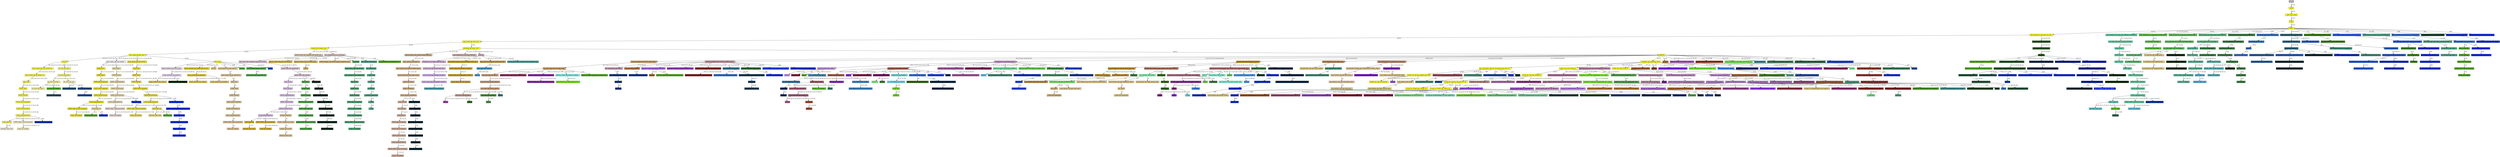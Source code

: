 digraph G {
	node [shape=record,style=filled,labeljust=c,height=0.2];
	0 [pos="0,0", label="/", fillcolor="#AAAAAA",fontcolor="#FFFFFF"];
	49501891 [pos="0,0", label="_start", fillcolor="#fefe15",fontcolor="#000000"];
	-1135194732 [pos="0,0", label="__libc_start_main", fillcolor="#fefe15",fontcolor="#000000"];
	52696333 [pos="0,0", label="main", fillcolor="#fefe15",fontcolor="#000000"];
	-931567546 [pos="0,0", label="MAIN__", fillcolor="#fefe15",fontcolor="#000000"];
	-621682608 [pos="0,0", label="atm_comp_mct_mp_atm_run_mct_", fillcolor="#fefe15",fontcolor="#000000"];
	-1257624419 [pos="0,0", label="cam_comp_mp_cam_run1_", fillcolor="#fefe15",fontcolor="#000000"];
	1200963306 [pos="0,0", label="stepon_mp_stepon_run1_", fillcolor="#fefe15",fontcolor="#000000"];
	-297378506 [pos="0,0", label="dyn_comp_mp_dyn_run_", fillcolor="#fefe15",fontcolor="#000000"];
	140422952 [pos="0,0", label="trac2d", fillcolor="#fdfc2b",fontcolor="#000000"];
	-1351302369 [pos="0,0", label="mod_comm_mp_mp_recv4d_ns_", fillcolor="#fcfa41",fontcolor="#000000"];
	7506976 [pos="0,0", label="mod_comm_mp_ga_get4d_r8_", fillcolor="#fcfa41",fontcolor="#000000"];
	-788133423 [pos="0,0", label="mpi_wait_", fillcolor="#fcfa41",fontcolor="#000000"];
	1246237421 [pos="0,0", label="PMPI_Wait", fillcolor="#fcfa41",fontcolor="#000000"];
	-997269808 [pos="0,0", label="PMPI_Waitall", fillcolor="#fcfa41",fontcolor="#000000"];
	-398206832 [pos="0,0", label="MPID_RecvComplete", fillcolor="#fcfa41",fontcolor="#000000"];
	1186052001 [pos="0,0", label="MPID_DeviceCheck", fillcolor="#fcfa41",fontcolor="#000000"];
	1790256655 [pos="0,0", label="viutil_spinandwaitcq", fillcolor="#fcfa41",fontcolor="#000000"];
	1181819865 [pos="0,0", label="mlx4_poll_cq", fillcolor="#fbf857",fontcolor="#000000"];
	1049111675 [pos="0,0", label="tp_core_mp_tp2c_", fillcolor="#faf66d",fontcolor="#000000"];
	389799437 [pos="0,0", label="tp_core_mp_tp2d_", fillcolor="#faf66d",fontcolor="#000000"];
	381078603 [pos="0,0", label="tp_core_mp_xtpv_", fillcolor="#f9f483",fontcolor="#000000"];
	1736730750 [pos="0,0", label="tp_core_mp_xmist_", fillcolor="#f8f299",fontcolor="#000000"];
	-540915268 [pos="0,0", label="tp_core_mp_ytp_", fillcolor="#f7f0af",fontcolor="#000000"];
	-1040654600 [pos="0,0", label="MPID_SMP_Check_incoming", fillcolor="#f6eec5",fontcolor="#000000"];
	-155438256 [pos="0,0", label="smpi_net_lookup", fillcolor="#f6eec5",fontcolor="#000000"];
	-446991094 [pos="0,0", label="pthread_spin_lock", fillcolor="#f5ecdb",fontcolor="#000000"];
	931821822 [pos="0,0", label="mod_comm_mp_mp_sendirr_", fillcolor="#f4eaf1",fontcolor="#000000"];
	-1746947346 [pos="0,0", label="pmpi_recv_", fillcolor="#f3e907",fontcolor="#000000"];
	571397089 [pos="0,0", label="PMPI_Recv", fillcolor="#f3e907",fontcolor="#000000"];
	1567057194 [pos="0,0", label="MPID_RecvDatatype", fillcolor="#f3e907",fontcolor="#000000"];
	971198646 [pos="0,0", label="MPID_RecvComplete", fillcolor="#f3e907",fontcolor="#000000"];
	1621989319 [pos="0,0", label="MPID_DeviceCheck", fillcolor="#f3e907",fontcolor="#000000"];
	1060866101 [pos="0,0", label="viutil_spinandwaitcq", fillcolor="#f3e907",fontcolor="#000000"];
	1981806418 [pos="0,0", label="MPID_SMP_Check_incoming", fillcolor="#f3e907",fontcolor="#000000"];
	461360246 [pos="0,0", label="smpi_net_lookup", fillcolor="#f3e907",fontcolor="#000000"];
	1731151772 [pos="0,0", label="mod_comm_mp_mp_recvirr_", fillcolor="#f2e71d",fontcolor="#000000"];
	-684448427 [pos="0,0", label="mpi_wait_", fillcolor="#f1e532",fontcolor="#000000"];
	1121116265 [pos="0,0", label="PMPI_Wait", fillcolor="#f1e532",fontcolor="#000000"];
	1883289676 [pos="0,0", label="PMPI_Waitall", fillcolor="#f1e532",fontcolor="#000000"];
	-1366536684 [pos="0,0", label="MPID_RecvComplete", fillcolor="#f1e532",fontcolor="#000000"];
	557980965 [pos="0,0", label="MPID_DeviceCheck", fillcolor="#f1e532",fontcolor="#000000"];
	725186451 [pos="0,0", label="viutil_spinandwaitcq", fillcolor="#f1e532",fontcolor="#000000"];
	1591608436 [pos="0,0", label="MPID_SMP_Check_incoming", fillcolor="#f0e348",fontcolor="#000000"];
	1157226196 [pos="0,0", label="smpi_net_lookup", fillcolor="#f0e348",fontcolor="#000000"];
	-2108593827 [pos="0,0", label="mlx4_poll_cq", fillcolor="#efe15e",fontcolor="#000000"];
	-872111994 [pos="0,0", label="pthread_spin_lock", fillcolor="#eedf74",fontcolor="#000000"];
	-1069165569 [pos="0,0", label="mlx4_poll_cq", fillcolor="#eddd8a",fontcolor="#000000"];
	412071356 [pos="0,0", label="mpi_rsend_", fillcolor="#ecdba0",fontcolor="#000000"];
	1260063757 [pos="0,0", label="PMPI_Rsend", fillcolor="#ecdba0",fontcolor="#000000"];
	1833334624 [pos="0,0", label="MPID_SendDatatype", fillcolor="#ecdba0",fontcolor="#000000"];
	2027785465 [pos="0,0", label="MPID_SendContig", fillcolor="#ecdba0",fontcolor="#000000"];
	1950173194 [pos="0,0", label="MPID_DeviceCheck", fillcolor="#ecdba0",fontcolor="#000000"];
	113871224 [pos="0,0", label="viutil_spinandwaitcq", fillcolor="#ebd9b6",fontcolor="#000000"];
	-2119252145 [pos="0,0", label="MPID_SMP_Check_incoming", fillcolor="#ead7cc",fontcolor="#000000"];
	2039456057 [pos="0,0", label="smpi_net_lookup", fillcolor="#ead7cc",fontcolor="#000000"];
	1030480196 [pos="0,0", label="te_map", fillcolor="#fefe15",fontcolor="#000000"];
	2042187766 [pos="0,0", label="mapz_module_mp_map1_ppm_", fillcolor="#e9d5e2",fontcolor="#000000"];
	-2107268629 [pos="0,0", label="mapz_module_mp_ppm2m_", fillcolor="#e8d3f8",fontcolor="#000000"];
	2003368921 [pos="0,0", label="mapz_module_mp_mapn_ppm_tracer_", fillcolor="#e7d20e",fontcolor="#000000"];
	-1880097336 [pos="0,0", label="mapz_module_mp_ppm2m_", fillcolor="#e6d024",fontcolor="#000000"];
	-368801870 [pos="0,0", label="mapz_module_mp_steepz_", fillcolor="#e5ce3a",fontcolor="#000000"];
	1165671253 [pos="0,0", label="mapz_module_mp_steepz_", fillcolor="#e4cc50",fontcolor="#000000"];
	-744590634 [pos="0,0", label="mapz_module_mp_kmppm_", fillcolor="#e3ca66",fontcolor="#000000"];
	-1405319289 [pos="0,0", label="pow.A", fillcolor="#e2c87c",fontcolor="#000000"];
	1652172758 [pos="0,0", label="mod_comm_mp_mp_recv3d_", fillcolor="#e1c692",fontcolor="#000000"];
	602433239 [pos="0,0", label="mod_comm_mp_ga_get4d_r8_", fillcolor="#e1c692",fontcolor="#000000"];
	-616592678 [pos="0,0", label="mpi_wait_", fillcolor="#e1c692",fontcolor="#000000"];
	-197286364 [pos="0,0", label="PMPI_Wait", fillcolor="#e1c692",fontcolor="#000000"];
	1231662343 [pos="0,0", label="PMPI_Waitall", fillcolor="#e1c692",fontcolor="#000000"];
	1988686873 [pos="0,0", label="MPID_RecvComplete", fillcolor="#e1c692",fontcolor="#000000"];
	2143039274 [pos="0,0", label="MPID_DeviceCheck", fillcolor="#e1c692",fontcolor="#000000"];
	400609432 [pos="0,0", label="viutil_spinandwaitcq", fillcolor="#e1c692",fontcolor="#000000"];
	-14256081 [pos="0,0", label="MPID_SMP_Check_incoming", fillcolor="#e1c692",fontcolor="#000000"];
	-1982777255 [pos="0,0", label="smpi_net_lookup", fillcolor="#e1c692",fontcolor="#000000"];
	1422971523 [pos="0,0", label="advect_tend_mp_compute_adv_tends_xyz_", fillcolor="#e0c4a8",fontcolor="#000000"];
	1756522197 [pos="0,0", label="dp_coupling_mp_d_p_coupling_", fillcolor="#dfc2be",fontcolor="#000000"];
	540852291 [pos="0,0", label="phys_grid_mp_transpose_block_to_chunk_", fillcolor="#dec0d4",fontcolor="#000000"];
	103072785 [pos="0,0", label="spmd_utils_mp_altalltoallv_", fillcolor="#dec0d4",fontcolor="#000000"];
	-832954151 [pos="0,0", label="spmd_utils_mp_swapm_", fillcolor="#dec0d4",fontcolor="#000000"];
	1285925399 [pos="0,0", label="mpi_rsend_", fillcolor="#ddbeea",fontcolor="#000000"];
	1994394856 [pos="0,0", label="PMPI_Rsend", fillcolor="#ddbeea",fontcolor="#000000"];
	887789893 [pos="0,0", label="MPID_SendDatatype", fillcolor="#ddbeea",fontcolor="#000000"];
	-12536364 [pos="0,0", label="MPID_SendContig", fillcolor="#ddbeea",fontcolor="#000000"];
	1584891109 [pos="0,0", label="MPID_DeviceCheck", fillcolor="#ddbeea",fontcolor="#000000"];
	1718624083 [pos="0,0", label="viutil_spinandwaitcq", fillcolor="#ddbeea",fontcolor="#000000"];
	210293021 [pos="0,0", label="mlx4_poll_cq", fillcolor="#dcbd00",fontcolor="#000000"];
	-148494138 [pos="0,0", label="pthread_spin_lock", fillcolor="#dbbb16",fontcolor="#000000"];
	-929043276 [pos="0,0", label="MPID_SMP_Check_incoming", fillcolor="#dab92c",fontcolor="#000000"];
	1358620308 [pos="0,0", label="smpi_net_lookup", fillcolor="#dab92c",fontcolor="#000000"];
	-982208991 [pos="0,0", label="process_flowlist", fillcolor="#e1c692",fontcolor="#000000"];
	-1413082771 [pos="0,0", label="viadev_rendezvous_push", fillcolor="#e1c692",fontcolor="#000000"];
	-1789590756 [pos="0,0", label="viadev_post_send", fillcolor="#e1c692",fontcolor="#000000"];
	-1064963449 [pos="0,0", label="pthread_spin_lock", fillcolor="#e1c692",fontcolor="#000000"];
	1859926233 [pos="0,0", label="physics_types_mp_set_wet_to_dry_", fillcolor="#d9b742",fontcolor="#000000"];
	-2122243920 [pos="0,0", label="physics_types_mp_set_state_pdry_", fillcolor="#d8b558",fontcolor="#000000"];
	-1854104825 [pos="0,0", label="log.A", fillcolor="#d8b558",fontcolor="#000000"];
	-880470664 [pos="0,0", label="check_energy_mp_check_energy_timestep_init_", fillcolor="#d7b36e",fontcolor="#000000"];
	1520813190 [pos="0,0", label="physpkg_mp_phys_run1_", fillcolor="#fefe15",fontcolor="#000000"];
	2107089809 [pos="0,0", label="check_energy_mp_check_energy_gmean_", fillcolor="#d6b183",fontcolor="#000000"];
	1049986880 [pos="0,0", label="phys_gmean_mp_gmean_", fillcolor="#d6b183",fontcolor="#000000"];
	813631871 [pos="0,0", label="phys_gmean_mp_gmean_fixed_repro_", fillcolor="#d6b183",fontcolor="#000000"];
	1145351392 [pos="0,0", label="repro_sum_mod_mp_repro_sum_", fillcolor="#d6b183",fontcolor="#000000"];
	382412545 [pos="0,0", label="pmpi_allreduce_", fillcolor="#d6b183",fontcolor="#000000"];
	-461113505 [pos="0,0", label="PMPI_Allreduce", fillcolor="#d6b183",fontcolor="#000000"];
	819864392 [pos="0,0", label="intra_shmem_Allreduce", fillcolor="#d6b183",fontcolor="#000000"];
	39002848 [pos="0,0", label="PMPI_Bcast", fillcolor="#d5af99",fontcolor="#000000"];
	-753897568 [pos="0,0", label="intra_Bcast", fillcolor="#d5af99",fontcolor="#000000"];
	400041903 [pos="0,0", label="PMPI_Recv", fillcolor="#d5af99",fontcolor="#000000"];
	-732349220 [pos="0,0", label="MPID_RecvDatatype", fillcolor="#d5af99",fontcolor="#000000"];
	-1821430396 [pos="0,0", label="MPID_RecvComplete", fillcolor="#d5af99",fontcolor="#000000"];
	2070887573 [pos="0,0", label="MPID_DeviceCheck", fillcolor="#d5af99",fontcolor="#000000"];
	1230726915 [pos="0,0", label="viutil_spinandwaitcq", fillcolor="#d5af99",fontcolor="#000000"];
	873584900 [pos="0,0", label="MPID_SMP_Check_incoming", fillcolor="#d5af99",fontcolor="#000000"];
	459417156 [pos="0,0", label="smpi_net_lookup", fillcolor="#d5af99",fontcolor="#000000"];
	-1795007999 [pos="0,0", label="cam_diagnostics_mp_diag_allocate_", fillcolor="#d4adaf",fontcolor="#000000"];
	-1542419709 [pos="0,0", label="advnce", fillcolor="#d3abc5",fontcolor="#000000"];
	-309590883 [pos="0,0", label="chemistry_mp_chem_timestep_init_", fillcolor="#d2a9db",fontcolor="#000000"];
	-1275676181 [pos="0,0", label="tracer_cnst_mp_tracer_cnst_adv_", fillcolor="#d2a9db",fontcolor="#000000"];
	612867771 [pos="0,0", label="tracer_data_mp_advance_trcdata_", fillcolor="#d1a7f1",fontcolor="#000000"];
	1113674892 [pos="0,0", label="tracer_data_mp_interpolate_trcdata_", fillcolor="#d1a7f1",fontcolor="#000000"];
	-2117281883 [pos="0,0", label="prescribed_ozone_mp_prescribed_ozone_adv_", fillcolor="#d0a607",fontcolor="#000000"];
	675824257 [pos="0,0", label="tracer_data_mp_advance_trcdata_", fillcolor="#cfa41d",fontcolor="#000000"];
	1771083078 [pos="0,0", label="tracer_data_mp_interpolate_trcdata_", fillcolor="#cfa41d",fontcolor="#000000"];
	1968168944 [pos="0,0", label="tracer_data_mp_vert_interp_", fillcolor="#cea233",fontcolor="#000000"];
	-844059838 [pos="0,0", label="ghg_data_mp_ghg_data_timestep_init_", fillcolor="#cda049",fontcolor="#000000"];
	722810401 [pos="0,0", label="tphysbc", fillcolor="#fefe15",fontcolor="#000000"];
	1890559497 [pos="0,0", label="convect_deep_mp_convect_deep_tend_", fillcolor="#cc9e5f",fontcolor="#000000"];
	1441137073 [pos="0,0", label="zm_conv_intr_mp_zm_conv_tend_", fillcolor="#cc9e5f",fontcolor="#000000"];
	1810400673 [pos="0,0", label="zm_conv_mp_zm_convr_", fillcolor="#cb9c75",fontcolor="#000000"];
	1742221319 [pos="0,0", label="zm_conv_mp_buoyan_dilute_", fillcolor="#cb9c75",fontcolor="#000000"];
	-567850848 [pos="0,0", label="zm_conv_mp_parcel_dilute_", fillcolor="#cb9c75",fontcolor="#000000"];
	1607669434 [pos="0,0", label="zm_conv_mp_ientropy_", fillcolor="#ca9a8b",fontcolor="#000000"];
	-1737824899 [pos="0,0", label="convect_shallow_mp_convect_shallow_tend_", fillcolor="#c998a1",fontcolor="#000000"];
	354914971 [pos="0,0", label="wv_saturation_mp_aqsat_", fillcolor="#c896b7",fontcolor="#000000"];
	466911689 [pos="0,0", label="stratiform_mp_stratiform_tend_", fillcolor="#c794cd",fontcolor="#000000"];
	2146043665 [pos="0,0", label="cloud_fraction_mp_cldfrc_", fillcolor="#c692e3",fontcolor="#000000"];
	-220823046 [pos="0,0", label="pow.A", fillcolor="#c590f9",fontcolor="#000000"];
	649499842 [pos="0,0", label="aerosol_intr_mp_aerosol_wet_intr_", fillcolor="#c48f0f",fontcolor="#000000"];
	-1583499156 [pos="0,0", label="mz_aerosols_intr_mp_mz_aero_wet_intr_", fillcolor="#c48f0f",fontcolor="#000000"];
	-2100758087 [pos="0,0", label="wetdep_mp_wetdepa_", fillcolor="#c48f0f",fontcolor="#000000"];
	2017277786 [pos="0,0", label="cam_history_mp_outfld_", fillcolor="#c38d25",fontcolor="#000000"];
	1197529489 [pos="0,0", label="cam_history_mp_hbuf_accum_add_", fillcolor="#c28b3b",fontcolor="#000000"];
	-400164593 [pos="0,0", label="cam_diagnostics_mp_diag_conv_", fillcolor="#c18951",fontcolor="#000000"];
	1554324383 [pos="0,0", label="cam_diagnostics_mp_diag_phys_writeout_", fillcolor="#c08767",fontcolor="#000000"];
	742258783 [pos="0,0", label="constituent_burden_mp_constituent_burden_comp_", fillcolor="#e1c692",fontcolor="#000000"];
	-584693891 [pos="0,0", label="cam_history_mp_hist_fld_active_", fillcolor="#e1c692",fontcolor="#000000"];
	-701188716 [pos="0,0", label="cam_history_mp_get_masterlist_indx_", fillcolor="#e1c692",fontcolor="#000000"];
	-1949559691 [pos="0,0", label="cam_history_mp_gen_hash_key_", fillcolor="#e1c692",fontcolor="#000000"];
	-81018115 [pos="0,0", label="radiation_mp_radiation_tend_", fillcolor="#fefe15",fontcolor="#000000"];
	658954705 [pos="0,0", label="aer_rad_props_mp_aer_rad_props_get_clim_sw_", fillcolor="#fefe15",fontcolor="#000000"];
	-1347514133 [pos="0,0", label="modal_aer_opt_mp_modal_aero_sw_", fillcolor="#fefe15",fontcolor="#000000"];
	1495355563 [pos="0,0", label="modal_aer_opt_mp_binterp_", fillcolor="#fefe15",fontcolor="#000000"];
	314314887 [pos="0,0", label="radsw_mp_rad_rrtmg_sw_", fillcolor="#fefe15",fontcolor="#000000"];
	-311737957 [pos="0,0", label="rrtmg_sw_rad_mp_rrtmg_sw_", fillcolor="#fefe15",fontcolor="#000000"];
	-1092174828 [pos="0,0", label="rrtmg_sw_spcvmc_mp_spcvmc_sw_", fillcolor="#fefe15",fontcolor="#000000"];
	944003037 [pos="0,0", label="rrtmg_sw_vrtqdr_mp_vrtqdr_sw_", fillcolor="#fefe15",fontcolor="#000000"];
	-527530066 [pos="0,0", label="rrtmg_sw_rad_mp_inatm_sw_", fillcolor="#bf857d",fontcolor="#000000"];
	-385454545 [pos="0,0", label="rrtmg_sw_reftra_mp_reftra_sw_", fillcolor="#fefe15",fontcolor="#000000"];
	-200114085 [pos="0,0", label="_init", fillcolor="#be8393",fontcolor="#000000"];
	601124170 [pos="0,0", label="aer_rad_props_mp_aer_rad_props_get_clim_lw_", fillcolor="#bd81a9",fontcolor="#000000"];
	2004609707 [pos="0,0", label="modal_aer_opt_mp_modal_aero_lw_", fillcolor="#bd81a9",fontcolor="#000000"];
	699721451 [pos="0,0", label="modal_aer_opt_mp_binterp_", fillcolor="#bd81a9",fontcolor="#000000"];
	-1522216071 [pos="0,0", label="radlw_mp_rad_rrtmg_lw_", fillcolor="#fefe15",fontcolor="#000000"];
	1889388306 [pos="0,0", label="mcica_subcol_gen_lw_mp_mcica_subcol_lw_", fillcolor="#bc7fbf",fontcolor="#000000"];
	733833727 [pos="0,0", label="mcica_subcol_gen_lw_mp_generate_stochastic_clouds_", fillcolor="#bc7fbf",fontcolor="#000000"];
	851550482 [pos="0,0", label="mcica_subcol_gen_lw_mp_kissvec_", fillcolor="#bc7fbf",fontcolor="#000000"];
	-545904101 [pos="0,0", label="rrtmg_lw_rad_mp_rrtmg_lw_", fillcolor="#bb7dd4",fontcolor="#000000"];
	1520442612 [pos="0,0", label="rrtmg_lw_rad_mp_inatm_", fillcolor="#bb7dd4",fontcolor="#000000"];
	-305765418 [pos="0,0", label="rrtmg_lw_taumol_mp_taumol_", fillcolor="#bb7dd4",fontcolor="#000000"];
	2006469023 [pos="0,0", label="rrtmg_lw_taumoltaumol_mp_taugb5_", fillcolor="#ba7bea",fontcolor="#000000"];
	2006665820 [pos="0,0", label="rrtmg_lw_taumoltaumol_mp_taugb8_", fillcolor="#b97a00",fontcolor="#000000"];
	-1637962958 [pos="0,0", label="rrtmg_lw_rtrnmc_mp_rtrnmc_", fillcolor="#bb7dd4",fontcolor="#000000"];
	2006337825 [pos="0,0", label="rrtmg_lw_taumoltaumol_mp_taugb3_", fillcolor="#b87816",fontcolor="#000000"];
	-1854103487 [pos="0,0", label="srfxfer", fillcolor="#b7762c",fontcolor="#000000"];
	-467099104 [pos="0,0", label="hk_conv_mp_cmfmca_", fillcolor="#b67442",fontcolor="#000000"];
	-1004880999 [pos="0,0", label="modal_aero_calcsize_mp_modal_aero_calcsize_sub_", fillcolor="#b57258",fontcolor="#000000"];
	-2061560891 [pos="0,0", label="modal_aero_wateruptake_mp_modal_aero_wateruptake_sub_", fillcolor="#b4706e",fontcolor="#000000"];
	-932455891 [pos="0,0", label="modal_aero_wateruptake_mp_modal_aero_kohler_", fillcolor="#b36e84",fontcolor="#000000"];
	-1131600956 [pos="0,0", label="mcica_subcol_gen_sw_mp_mcica_subcol_sw_", fillcolor="#b26c9a",fontcolor="#000000"];
	-151723805 [pos="0,0", label="mcica_subcol_gen_sw_mp_generate_stochastic_clouds_sw_", fillcolor="#b26c9a",fontcolor="#000000"];
	1849719566 [pos="0,0", label="rrtmg_sw_setcoef_mp_setcoef_sw_", fillcolor="#b16ab0",fontcolor="#000000"];
	-885937132 [pos="0,0", label="rrtmg_lw_cldprmc_mp_cldprmc_", fillcolor="#b068c6",fontcolor="#000000"];
	2006731419 [pos="0,0", label="rrtmg_lw_taumoltaumol_mp_taugb9_", fillcolor="#af66dc",fontcolor="#000000"];
	1293366973 [pos="0,0", label="physics_types_mp_physics_update_", fillcolor="#ae64f2",fontcolor="#000000"];
	-1772687753 [pos="0,0", label="qneg3", fillcolor="#ad6308",fontcolor="#000000"];
	-1242376918 [pos="0,0", label="rrtmg_lw_taumoltaumol_mp_taugb11_", fillcolor="#ac611e",fontcolor="#000000"];
	1293831385 [pos="0,0", label="radheat_mp_radheat_tend_", fillcolor="#ab5f34",fontcolor="#000000"];
	-1279098710 [pos="0,0", label="physics_types_mp_physics_ptend_init_", fillcolor="#ab5f34",fontcolor="#000000"];
	272268260 [pos="0,0", label="physics_types_mp_physics_ptend_reset_", fillcolor="#ab5f34",fontcolor="#000000"];
	-1986400027 [pos="0,0", label="cldwat2m_mp_mmicro_pcond_", fillcolor="#aa5d4a",fontcolor="#000000"];
	2050751707 [pos="0,0", label="ndrop_mp_dropmixnuc_", fillcolor="#aa5d4a",fontcolor="#000000"];
	1180179611 [pos="0,0", label="ndrop_mp_ccncalc_", fillcolor="#a95b60",fontcolor="#000000"];
	1536561187 [pos="0,0", label="error_function_mp_derf_", fillcolor="#a85976",fontcolor="#000000"];
	305799796 [pos="0,0", label="error_function_mp_calerf_r8_", fillcolor="#a85976",fontcolor="#000000"];
	974428028 [pos="0,0", label="exp.A", fillcolor="#a7578c",fontcolor="#000000"];
	-163166822 [pos="0,0", label="physics_types_mp_physics_ptend_init_", fillcolor="#a655a2",fontcolor="#000000"];
	-1287757068 [pos="0,0", label="physics_types_mp_physics_ptend_reset_", fillcolor="#a655a2",fontcolor="#000000"];
	1452828513 [pos="0,0", label="physics_types_mp_physics_update_", fillcolor="#a553b8",fontcolor="#000000"];
	-860993561 [pos="0,0", label="mcica_subcol_gen_sw_mp_kissvec_", fillcolor="#a451ce",fontcolor="#000000"];
	1309334981 [pos="0,0", label="exp.A", fillcolor="#a34fe4",fontcolor="#000000"];
	1816770067 [pos="0,0", label="rrtmg_sw_taumol_mp_taumol_sw_", fillcolor="#a24dfa",fontcolor="#000000"];
	-675463056 [pos="0,0", label="rrtmg_sw_taumoltaumol_sw_mp_taumol19_", fillcolor="#a14c10",fontcolor="#000000"];
	-280105502 [pos="0,0", label="d_int_val", fillcolor="#a04a25",fontcolor="#000000"];
	1136281117 [pos="0,0", label="trunc.A", fillcolor="#a04a25",fontcolor="#000000"];
	-1242311319 [pos="0,0", label="rrtmg_lw_taumoltaumol_mp_taugb12_", fillcolor="#9f483b",fontcolor="#000000"];
	882407557 [pos="0,0", label="modal_aer_opt_mp_modal_size_parameters_", fillcolor="#9e4651",fontcolor="#000000"];
	-667726343 [pos="0,0", label="rrtmg_sw_taumoltaumol_sw_mp_taumol21_", fillcolor="#9d4467",fontcolor="#000000"];
	-2086746348 [pos="0,0", label="rrtmg_lw_setcoef_mp_setcoef_", fillcolor="#9c427d",fontcolor="#000000"];
	-1242245720 [pos="0,0", label="rrtmg_lw_taumoltaumol_mp_taugb13_", fillcolor="#9b4093",fontcolor="#000000"];
	2073686397 [pos="0,0", label="log.A", fillcolor="#9a3ea9",fontcolor="#000000"];
	955290677 [pos="0,0", label="physics_types_mp_physics_ptend_sum_", fillcolor="#993cbf",fontcolor="#000000"];
	-667267150 [pos="0,0", label="rrtmg_sw_taumoltaumol_sw_mp_taumol28_", fillcolor="#983ad5",fontcolor="#000000"];
	2006534622 [pos="0,0", label="rrtmg_lw_taumoltaumol_mp_taugb6_", fillcolor="#9738eb",fontcolor="#000000"];
	-993514226 [pos="0,0", label="pow.A", fillcolor="#963701",fontcolor="#000000"];
	-874693066 [pos="0,0", label="convect_deep_mp_convect_deep_tend_2_", fillcolor="#953517",fontcolor="#000000"];
	-1436468623 [pos="0,0", label="zm_conv_intr_mp_zm_conv_tend_2_", fillcolor="#953517",fontcolor="#000000"];
	-351529406 [pos="0,0", label="physics_types_mp_physics_ptend_init_", fillcolor="#94332d",fontcolor="#000000"];
	-1686526900 [pos="0,0", label="physics_types_mp_physics_ptend_reset_", fillcolor="#94332d",fontcolor="#000000"];
	2006403424 [pos="0,0", label="rrtmg_lw_taumoltaumol_mp_taugb4_", fillcolor="#933143",fontcolor="#000000"];
	-1242180121 [pos="0,0", label="rrtmg_lw_taumoltaumol_mp_taugb14_", fillcolor="#e2c87c",fontcolor="#000000"];
	1651780471 [pos="0,0", label="physics_types_mp_physics_state_copy_", fillcolor="#922f59",fontcolor="#000000"];
	2006206627 [pos="0,0", label="rrtmg_lw_taumoltaumol_mp_taugb1_", fillcolor="#912d6f",fontcolor="#000000"];
	216618510 [pos="0,0", label="rrtmg_sw_cldprmc_mp_cldprmc_sw_", fillcolor="#902b85",fontcolor="#000000"];
	-1772931220 [pos="0,0", label="modal_aero_wateruptake_mp_makoh_quartic_", fillcolor="#8f299b",fontcolor="#000000"];
	940023170 [pos="0,0", label="physics_types_mp_physics_ptend_init_", fillcolor="#8e27b1",fontcolor="#000000"];
	-979817204 [pos="0,0", label="physics_types_mp_physics_ptend_reset_", fillcolor="#8e27b1",fontcolor="#000000"];
	-627717679 [pos="0,0", label="ndrop_mp_explmix_", fillcolor="#8d25c7",fontcolor="#000000"];
	-1874570771 [pos="0,0", label="physics_types_mp_physics_ptend_reset_", fillcolor="#8c23dd",fontcolor="#000000"];
	1697276198 [pos="0,0", label="pow.A", fillcolor="#8b21f3",fontcolor="#000000"];
	2006600221 [pos="0,0", label="rrtmg_lw_taumoltaumol_mp_taugb7_", fillcolor="#8a2009",fontcolor="#000000"];
	-1466247858 [pos="0,0", label="physics_types_mp_physics_ptend_init_", fillcolor="#891e1f",fontcolor="#000000"];
	1671074880 [pos="0,0", label="physics_types_mp_physics_ptend_reset_", fillcolor="#891e1f",fontcolor="#000000"];
	-1744922843 [pos="0,0", label="f_ldnint_val", fillcolor="#881c35",fontcolor="#000000"];
	-909164100 [pos="0,0", label="wv_saturation_mp_vqsatd_", fillcolor="#871a4b",fontcolor="#000000"];
	-1931866000 [pos="0,0", label="geopotential_mp_geopotential_dse_", fillcolor="#861861",fontcolor="#000000"];
	153938305 [pos="0,0", label="cpow", fillcolor="#851676",fontcolor="#000000"];
	680896494 [pos="0,0", label="cosdl", fillcolor="#84148c",fontcolor="#000000"];
	1776315084 [pos="0,0", label="log.A", fillcolor="#8312a2",fontcolor="#000000"];
	-1128181235 [pos="0,0", label="cam_history_mp_outfld_", fillcolor="#8210b8",fontcolor="#000000"];
	1379222980 [pos="0,0", label="cam_history_mp_hbuf_accum_add_", fillcolor="#810ece",fontcolor="#000000"];
	1272640181 [pos="0,0", label="powl", fillcolor="#800ce4",fontcolor="#000000"];
	129817856 [pos="0,0", label="cloud_rad_props_mp_get_liquid_optics_sw_", fillcolor="#7f0afb",fontcolor="#000000"];
	-1242114522 [pos="0,0", label="rrtmg_lw_taumoltaumol_mp_taugb15_", fillcolor="#7e0910",fontcolor="#000000"];
	-675594254 [pos="0,0", label="rrtmg_sw_taumoltaumol_sw_mp_taumol17_", fillcolor="#7d0726",fontcolor="#000000"];
	-667595145 [pos="0,0", label="rrtmg_sw_taumoltaumol_sw_mp_taumol23_", fillcolor="#7c053c",fontcolor="#000000"];
	548590479 [pos="0,0", label="physics_types_mp_physics_state_copy_", fillcolor="#7b0352",fontcolor="#000000"];
	-1950507958 [pos="0,0", label="cldwat2m_mp_polysvp_", fillcolor="#7a0168",fontcolor="#000000"];
	629452716 [pos="0,0", label="log10.A", fillcolor="#78ff7e",fontcolor="#000000"];
	1421871827 [pos="0,0", label="qneg3", fillcolor="#77fd94",fontcolor="#000000"];
	2094297863 [pos="0,0", label="cam_history_mp_outfld_", fillcolor="#76fbaa",fontcolor="#000000"];
	1033534984 [pos="0,0", label="cam_history_mp_assoc_hbuf2d_with_hbuf3d_", fillcolor="#e2c87c",fontcolor="#000000"];
	-1345868949 [pos="0,0", label="exp.A", fillcolor="#75f9c0",fontcolor="#000000"];
	1181161779 [pos="0,0", label="cam_history_mp_outfld_", fillcolor="#74f7d6",fontcolor="#000000"];
	-53833750 [pos="0,0", label="cam_history_mp_hbuf_accum_add_", fillcolor="#74f7d6",fontcolor="#000000"];
	394048241 [pos="0,0", label="physics_types_mp_physics_update_", fillcolor="#73f5ec",fontcolor="#000000"];
	-614127392 [pos="0,0", label="geopotential_mp_geopotential_dse_", fillcolor="#72f402",fontcolor="#000000"];
	-1078893133 [pos="0,0", label="cmparray_mod_mp_cmpdaynite_2d_r_copy_", fillcolor="#71f218",fontcolor="#000000"];
	626731462 [pos="0,0", label="cmparray_mod_mp_cmpdaynite_3d_r_copy_", fillcolor="#71f218",fontcolor="#000000"];
	-1314037861 [pos="0,0", label="cloud_rad_props_mp_get_ice_optics_sw_", fillcolor="#70f02e",fontcolor="#000000"];
	539229412 [pos="0,0", label="cam_diagnostics_mp_diag_conv_tend_ini_", fillcolor="#6fee44",fontcolor="#000000"];
	-1873730697 [pos="0,0", label="cam_history_mp_get_masterlist_indx_", fillcolor="#6eec5a",fontcolor="#000000"];
	1959730999 [pos="0,0", label="for_cpstr", fillcolor="#d7b36e",fontcolor="#000000"];
	1732691971 [pos="0,0", label="_intel_fast_memcmp", fillcolor="#d7b36e",fontcolor="#000000"];
	-667332749 [pos="0,0", label="rrtmg_sw_taumoltaumol_sw_mp_taumol27_", fillcolor="#6dea70",fontcolor="#000000"];
	-555036948 [pos="0,0", label="__powr8i4", fillcolor="#6ce886",fontcolor="#000000"];
	626160393 [pos="0,0", label="physics_types_mp_physics_update_", fillcolor="#6be69c",fontcolor="#000000"];
	-667201551 [pos="0,0", label="rrtmg_sw_taumoltaumol_sw_mp_taumol29_", fillcolor="#6ae4b2",fontcolor="#000000"];
	1304192511 [pos="0,0", label="sindl", fillcolor="#69e2c8",fontcolor="#000000"];
	-1298780840 [pos="0,0", label="cam_history_mp_gen_hash_key_", fillcolor="#e1c692",fontcolor="#000000"];
	-1460821622 [pos="0,0", label="cam_history_mp_get_masterlist_indx_", fillcolor="#e2c87c",fontcolor="#000000"];
	-1740731420 [pos="0,0", label="for_cpstr", fillcolor="#e2c87c",fontcolor="#000000"];
	-384206288 [pos="0,0", label="_intel_fast_memcmp", fillcolor="#e2c87c",fontcolor="#000000"];
	-1093886288 [pos="0,0", label="cldwat2m_mp_findsp1_", fillcolor="#68e0de",fontcolor="#000000"];
	-336032342 [pos="0,0", label="wv_saturation_mp_estblf_", fillcolor="#67def4",fontcolor="#000000"];
	747453484 [pos="0,0", label="d_int_val", fillcolor="#66dd0a",fontcolor="#000000"];
	201382227 [pos="0,0", label="trunc.A", fillcolor="#66dd0a",fontcolor="#000000"];
	-675528655 [pos="0,0", label="rrtmg_sw_taumoltaumol_sw_mp_taumol18_", fillcolor="#65db20",fontcolor="#000000"];
	1649749511 [pos="0,0", label="constituents_mp_cnst_cam_outfld_", fillcolor="#e2c87c",fontcolor="#000000"];
	-1794859574 [pos="0,0", label="log.A", fillcolor="#64d936",fontcolor="#000000"];
	-437759767 [pos="0,0", label="physics_types_mp_physics_ptend_sum_", fillcolor="#63d74c",fontcolor="#000000"];
	-839457447 [pos="0,0", label="cam_history_mp_outfld_", fillcolor="#e2c87c",fontcolor="#000000"];
	1813274384 [pos="0,0", label="cam_history_mp_hbuf_accum_add_", fillcolor="#e2c87c",fontcolor="#000000"];
	175393262 [pos="0,0", label="cam_history_mp_check_accum_", fillcolor="#e2c87c",fontcolor="#000000"];
	-73083322 [pos="0,0", label="pow.A", fillcolor="#62d561",fontcolor="#000000"];
	1538388926 [pos="0,0", label="cam_history_mp_hbuf_accum_add_", fillcolor="#e2c87c",fontcolor="#000000"];
	-667660744 [pos="0,0", label="rrtmg_sw_taumoltaumol_sw_mp_taumol22_", fillcolor="#61d377",fontcolor="#000000"];
	-1302653180 [pos="0,0", label="cam_history_mp_get_masterlist_indx_", fillcolor="#e2c87c",fontcolor="#000000"];
	-667791942 [pos="0,0", label="rrtmg_sw_taumoltaumol_sw_mp_taumol20_", fillcolor="#60d18d",fontcolor="#000000"];
	1151690515 [pos="0,0", label="seq_infodata_mod_mp_seq_infodata_exchange_", fillcolor="#5fcfa3",fontcolor="#000000"];
	-1026216628 [pos="0,0", label="shr_mpi_mod_mp_shr_mpi_bcastr0_", fillcolor="#5fcfa3",fontcolor="#000000"];
	1270115931 [pos="0,0", label="pmpi_bcast_", fillcolor="#5fcfa3",fontcolor="#000000"];
	1203056243 [pos="0,0", label="PMPI_Bcast", fillcolor="#5fcfa3",fontcolor="#000000"];
	827451469 [pos="0,0", label="intra_Bcast", fillcolor="#5fcfa3",fontcolor="#000000"];
	243659842 [pos="0,0", label="PMPI_Recv", fillcolor="#5fcfa3",fontcolor="#000000"];
	-183344887 [pos="0,0", label="MPID_RecvDatatype", fillcolor="#5fcfa3",fontcolor="#000000"];
	-953268073 [pos="0,0", label="MPID_RecvComplete", fillcolor="#5fcfa3",fontcolor="#000000"];
	-295662680 [pos="0,0", label="MPID_DeviceCheck", fillcolor="#5fcfa3",fontcolor="#000000"];
	1154938646 [pos="0,0", label="viutil_spinandwaitcq", fillcolor="#5fcfa3",fontcolor="#000000"];
	-1795637280 [pos="0,0", label="mlx4_poll_cq", fillcolor="#5ecdb9",fontcolor="#000000"];
	1606842051 [pos="0,0", label="pthread_spin_lock", fillcolor="#5dcbcf",fontcolor="#000000"];
	2145338929 [pos="0,0", label="MPID_SMP_Check_incoming", fillcolor="#5fcfa3",fontcolor="#000000"];
	-1417293353 [pos="0,0", label="smpi_net_lookup", fillcolor="#5cc9e5",fontcolor="#000000"];
	601067819 [pos="0,0", label="qneg3", fillcolor="#5bc7fb",fontcolor="#000000"];
	1862968517 [pos="0,0", label="get_sw_cqe", fillcolor="#5ac611",fontcolor="#000000"];
	1032675478 [pos="0,0", label="ndrop_mp_loadaer_", fillcolor="#59c427",fontcolor="#000000"];
	1937195071 [pos="0,0", label="map_atmatm_mct_mp_map_ccc2xxx_mct_", fillcolor="#58c23d",fontcolor="#000000"];
	1359342548 [pos="0,0", label="m_attrvect_mp_copy__", fillcolor="#58c23d",fontcolor="#000000"];
	-1712335821 [pos="0,0", label="m_attrvect_mp_rcopy__", fillcolor="#58c23d",fontcolor="#000000"];
	1926713062 [pos="0,0", label="map_atmocn_mct_mp_map_atm2ocn_mct_", fillcolor="#57c053",fontcolor="#000000"];
	280109459 [pos="0,0", label="mct_mod_mp_mct_rearr_rearrange_fldlist_", fillcolor="#57c053",fontcolor="#000000"];
	-1779019586 [pos="0,0", label="m_rearranger_mp_rearrange__", fillcolor="#57c053",fontcolor="#000000"];
	804954451 [pos="0,0", label="m_attrvect_mp_copy__", fillcolor="#56be69",fontcolor="#000000"];
	909384052 [pos="0,0", label="m_attrvect_mp_rcopy__", fillcolor="#56be69",fontcolor="#000000"];
	-672255745 [pos="0,0", label="m_attrvect_mp_unpermute__", fillcolor="#e2c87c",fontcolor="#000000"];
	263824849 [pos="0,0", label="m_permuter_mp_unpermuted__", fillcolor="#e2c87c",fontcolor="#000000"];
	1811544972 [pos="0,0", label="m_permuter_mp_unpermutedo__", fillcolor="#e2c87c",fontcolor="#000000"];
	1346932966 [pos="0,0", label="map_atmlnd_mct_mp_map_atm2lnd_mct_", fillcolor="#55bc7f",fontcolor="#000000"];
	1581220267 [pos="0,0", label="m_rearranger_mp_rearrange__", fillcolor="#55bc7f",fontcolor="#000000"];
	-1935123866 [pos="0,0", label="pmpi_waitany_", fillcolor="#54ba95",fontcolor="#000000"];
	1397873620 [pos="0,0", label="PMPI_Waitany", fillcolor="#54ba95",fontcolor="#000000"];
	-2140857457 [pos="0,0", label="MPID_RecvIcomplete", fillcolor="#54ba95",fontcolor="#000000"];
	286228128 [pos="0,0", label="MPID_DeviceCheck", fillcolor="#54ba95",fontcolor="#000000"];
	-291899353 [pos="0,0", label="MPID_SMP_Check_incoming", fillcolor="#54ba95",fontcolor="#000000"];
	-1504044447 [pos="0,0", label="smpi_net_lookup", fillcolor="#54ba95",fontcolor="#000000"];
	720415461 [pos="0,0", label="MPID_DeviceCheck", fillcolor="#53b8ab",fontcolor="#000000"];
	-612153182 [pos="0,0", label="MPID_SMP_Check_incoming", fillcolor="#52b6c1",fontcolor="#000000"];
	-2057279706 [pos="0,0", label="smpi_net_lookup", fillcolor="#52b6c1",fontcolor="#000000"];
	-1042552470 [pos="0,0", label="mlx4_poll_cq", fillcolor="#51b4d7",fontcolor="#000000"];
	-1817651271 [pos="0,0", label="pthread_spin_lock", fillcolor="#50b2ed",fontcolor="#000000"];
	129772568 [pos="0,0", label="tp_core_mp_fxppm_", fillcolor="#4fb103",fontcolor="#000000"];
	1081501284 [pos="0,0", label="pthread_spin_lock", fillcolor="#4eaf19",fontcolor="#000000"];
	2024351170 [pos="0,0", label="get_sw_cqe", fillcolor="#4dad2f",fontcolor="#000000"];
	99603774 [pos="0,0", label="tanh.A", fillcolor="#4cab45",fontcolor="#000000"];
	-565019148 [pos="0,0", label="mod_comm_mp_mp_send3d_", fillcolor="#4cab45",fontcolor="#000000"];
	-659270930 [pos="0,0", label="mod_comm_mp_ga_put4d_r8_", fillcolor="#4cab45",fontcolor="#000000"];
	1104037881 [pos="0,0", label="d2a3dikj", fillcolor="#4ba95b",fontcolor="#000000"];
	371120907 [pos="0,0", label="mod_comm_mp_mp_recv3d_", fillcolor="#4aa771",fontcolor="#000000"];
	-778822644 [pos="0,0", label="mod_comm_mp_ga_get4d_r8_", fillcolor="#4aa771",fontcolor="#000000"];
	1017203941 [pos="0,0", label="mpi_wait_", fillcolor="#4aa771",fontcolor="#000000"];
	-888488743 [pos="0,0", label="PMPI_Wait", fillcolor="#4aa771",fontcolor="#000000"];
	-1477360452 [pos="0,0", label="PMPI_Waitall", fillcolor="#4aa771",fontcolor="#000000"];
	-186081884 [pos="0,0", label="MPID_RecvComplete", fillcolor="#4aa771",fontcolor="#000000"];
	-1508365131 [pos="0,0", label="MPID_DeviceCheck", fillcolor="#4aa771",fontcolor="#000000"];
	-833636573 [pos="0,0", label="viutil_spinandwaitcq", fillcolor="#4aa771",fontcolor="#000000"];
	-1320140572 [pos="0,0", label="MPID_SMP_Check_incoming", fillcolor="#4aa771",fontcolor="#000000"];
	-2128918940 [pos="0,0", label="smpi_net_lookup", fillcolor="#4aa771",fontcolor="#000000"];
	-622996136 [pos="0,0", label="mpi_wait_", fillcolor="#4cab45",fontcolor="#000000"];
	-184977626 [pos="0,0", label="PMPI_Wait", fillcolor="#4cab45",fontcolor="#000000"];
	836941833 [pos="0,0", label="PMPI_Waitall", fillcolor="#4cab45",fontcolor="#000000"];
	1129296279 [pos="0,0", label="MPID_RecvComplete", fillcolor="#4cab45",fontcolor="#000000"];
	677246120 [pos="0,0", label="MPID_DeviceCheck", fillcolor="#4cab45",fontcolor="#000000"];
	1185374230 [pos="0,0", label="viutil_spinandwaitcq", fillcolor="#4cab45",fontcolor="#000000"];
	-350577359 [pos="0,0", label="MPID_SMP_Check_incoming", fillcolor="#4cab45",fontcolor="#000000"];
	283163351 [pos="0,0", label="smpi_net_lookup", fillcolor="#4cab45",fontcolor="#000000"];
	2027366092 [pos="0,0", label="for_dealloc_allocatable", fillcolor="#49a587",fontcolor="#000000"];
	1099666624 [pos="0,0", label="for_deallocate", fillcolor="#49a587",fontcolor="#000000"];
	1271740973 [pos="0,0", label="__libc_free", fillcolor="#49a587",fontcolor="#000000"];
	403295982 [pos="0,0", label="_int_free", fillcolor="#49a587",fontcolor="#000000"];
	1550989857 [pos="0,0", label="sYSTRIm", fillcolor="#49a587",fontcolor="#000000"];
	-1680713997 [pos="0,0", label="__default_morecore", fillcolor="#49a587",fontcolor="#000000"];
	-31136805 [pos="0,0", label="__sbrk", fillcolor="#49a587",fontcolor="#000000"];
	713085440 [pos="0,0", label="__brk", fillcolor="#49a587",fontcolor="#000000"];
	1974024606 [pos="0,0", label="geopotential_mp_geopotential_t_", fillcolor="#4eaf19",fontcolor="#000000"];
	474607073 [pos="0,0", label="volcanicmass_mp_volcanic_data_timestep_init_", fillcolor="#48a39d",fontcolor="#000000"];
	1349930 [pos="0,0", label="tracer_data_mp_vert_interp_", fillcolor="#47a1b2",fontcolor="#000000"];
	-1738857434 [pos="0,0", label="ghg_data_mp_trcmix_", fillcolor="#469fc8",fontcolor="#000000"];
	-1605525723 [pos="0,0", label="pow.A", fillcolor="#459dde",fontcolor="#000000"];
	-616296986 [pos="0,0", label="log.A", fillcolor="#4eaf19",fontcolor="#000000"];
	-1130982232 [pos="0,0", label="wv_saturation_mp_qsat_water_", fillcolor="#449bf4",fontcolor="#000000"];
	-1830317789 [pos="0,0", label="pow.A", fillcolor="#449bf4",fontcolor="#000000"];
	-1242048923 [pos="0,0", label="rrtmg_lw_taumoltaumol_mp_taugb16_", fillcolor="#439a0a",fontcolor="#000000"];
	521824075 [pos="0,0", label="zm_conv_mp_entropy_", fillcolor="#429820",fontcolor="#000000"];
	-493242836 [pos="0,0", label="log.A", fillcolor="#419636",fontcolor="#000000"];
	-786819695 [pos="0,0", label="physics_types_mp_physics_ptend_reset_", fillcolor="#4eaf19",fontcolor="#000000"];
	-1056886473 [pos="0,0", label="cam_history_mp_outfld_", fillcolor="#40944c",fontcolor="#000000"];
	1761085274 [pos="0,0", label="cam_history_mp_get_masterlist_indx_", fillcolor="#3f9262",fontcolor="#000000"];
	429146439 [pos="0,0", label="wv_saturation_mp_aqsat_", fillcolor="#3e9078",fontcolor="#000000"];
	-1139448255 [pos="0,0", label="wv_saturation_mp_estblf_", fillcolor="#3e9078",fontcolor="#000000"];
	2006272226 [pos="0,0", label="rrtmg_lw_taumoltaumol_mp_taugb2_", fillcolor="#3d8e8e",fontcolor="#000000"];
	-1081716710 [pos="0,0", label="qneg3_modalx1", fillcolor="#3c8ca4",fontcolor="#000000"];
	-2022620153 [pos="0,0", label="wv_saturation_mp_aqsat_", fillcolor="#3b8aba",fontcolor="#000000"];
	1735108937 [pos="0,0", label="cam_history_mp_outfld_", fillcolor="#3a88d0",fontcolor="#000000"];
	-2118608128 [pos="0,0", label="cam_history_mp_hbuf_accum_add_", fillcolor="#3a88d0",fontcolor="#000000"];
	2044807037 [pos="0,0", label="cam_history_mp_outfld_", fillcolor="#3e9078",fontcolor="#000000"];
	609841972 [pos="0,0", label="cam_history_mp_hbuf_accum_add_", fillcolor="#3e9078",fontcolor="#000000"];
	-372436131 [pos="0,0", label="__powr8i4", fillcolor="#3986e6",fontcolor="#000000"];
	1108907115 [pos="0,0", label="cam_history_mp_outfld_", fillcolor="#3884fc",fontcolor="#000000"];
	-1890391258 [pos="0,0", label="cam_history_mp_get_masterlist_indx_", fillcolor="#378312",fontcolor="#000000"];
	-1824599039 [pos="0,0", label="pow.A", fillcolor="#368128",fontcolor="#000000"];
	623877537 [pos="0,0", label="wetdep_mp_clddiag_", fillcolor="#357f3e",fontcolor="#000000"];
	1717101042 [pos="0,0", label="physics_types_mp_physics_ptend_init_", fillcolor="#347d54",fontcolor="#000000"];
	-2013596516 [pos="0,0", label="physics_types_mp_physics_ptend_reset_", fillcolor="#347d54",fontcolor="#000000"];
	-163797796 [pos="0,0", label="log.A", fillcolor="#337b6a",fontcolor="#000000"];
	118055644 [pos="0,0", label="__powr8i4", fillcolor="#357f3e",fontcolor="#000000"];
	1149737192 [pos="0,0", label="__powr8i4", fillcolor="#4cab45",fontcolor="#000000"];
	181042945 [pos="0,0", label="physics_types_mp_physics_ptend_sum_", fillcolor="#4eaf19",fontcolor="#000000"];
	-647744029 [pos="0,0", label="memcpy", fillcolor="#357f3e",fontcolor="#000000"];
	-792568041 [pos="0,0", label="log.A", fillcolor="#327980",fontcolor="#000000"];
	-1489897749 [pos="0,0", label="cam_history_mp_outfld_", fillcolor="#317796",fontcolor="#000000"];
	827451649 [pos="0,0", label="wv_saturation_mp_estblf_", fillcolor="#3075ac",fontcolor="#000000"];
	-2080083549 [pos="0,0", label="log.A", fillcolor="#2f73c2",fontcolor="#000000"];
	-1073673822 [pos="0,0", label="cam_history_mp_hbuf_accum_add_", fillcolor="#2e71d8",fontcolor="#000000"];
	-52443565 [pos="0,0", label="cam_history_mp_outfld_", fillcolor="#2d6fee",fontcolor="#000000"];
	-219263948 [pos="0,0", label="cam_history_mp_gen_hash_key_", fillcolor="#2c6e04",fontcolor="#000000"];
	281678755 [pos="0,0", label="for_concat", fillcolor="#2c6e04",fontcolor="#000000"];
	-1405040994 [pos="0,0", label="for_cpystr", fillcolor="#2c6e04",fontcolor="#000000"];
	-98991160 [pos="0,0", label="memmove", fillcolor="#2c6e04",fontcolor="#000000"];
	-285200696 [pos="0,0", label="geopotential_mp_geopotential_dse_", fillcolor="#3e9078",fontcolor="#000000"];
	-991494432 [pos="0,0", label="cmparray_mod_mp_expdaynite_2d_r_", fillcolor="#4cab45",fontcolor="#000000"];
	1941079098 [pos="0,0", label="cmparray_mod_mp_expdaynite_3d_r_", fillcolor="#4cab45",fontcolor="#000000"];
	-25898173 [pos="0,0", label="for_cpstr", fillcolor="#49a587",fontcolor="#000000"];
	-719518193 [pos="0,0", label="_intel_fast_memcmp", fillcolor="#49a587",fontcolor="#000000"];
	1196374710 [pos="0,0", label="exp.A", fillcolor="#2b6c1a",fontcolor="#000000"];
	1032820384 [pos="0,0", label="zm_conv_mp_zm_conv_evap_", fillcolor="#2a6a30",fontcolor="#000000"];
	837356661 [pos="0,0", label="fmod.A", fillcolor="#49a587",fontcolor="#000000"];
	2114761771 [pos="0,0", label="cloud_diagnostics_mp_put_cloud_diagnostics_", fillcolor="#296845",fontcolor="#000000"];
	-1139927511 [pos="0,0", label="get_cqe", fillcolor="#28665b",fontcolor="#000000"];
	-80113344 [pos="0,0", label="m_attrvect_mp_copy__", fillcolor="#357f3e",fontcolor="#000000"];
	703800775 [pos="0,0", label="m_attrvect_mp_rcopy__", fillcolor="#357f3e",fontcolor="#000000"];
	387987268 [pos="0,0", label="map_iceocn_mct_mp_map_ocn2ice_mct_", fillcolor="#357f3e",fontcolor="#000000"];
	-1939950131 [pos="0,0", label="m_rearranger_mp_rearrange__", fillcolor="#357f3e",fontcolor="#000000"];
	424209177 [pos="0,0", label="m_attrvect_mp_initv__", fillcolor="#357f3e",fontcolor="#000000"];
	942537321 [pos="0,0", label="m_attrvect_mp_init__", fillcolor="#357f3e",fontcolor="#000000"];
	-1509186586 [pos="0,0", label="m_list_mp_init__", fillcolor="#357f3e",fontcolor="#000000"];
	1989946841 [pos="0,0", label="for_allocate", fillcolor="#357f3e",fontcolor="#000000"];
	1066574576 [pos="0,0", label="__libc_malloc", fillcolor="#357f3e",fontcolor="#000000"];
	1424240263 [pos="0,0", label="_int_malloc", fillcolor="#357f3e",fontcolor="#000000"];
	1837785390 [pos="0,0", label="ice_comp_mct_mp_ice_run_mct_", fillcolor="#2f73c2",fontcolor="#000000"];
	-2085929386 [pos="0,0", label="ice_comp_mp_ice_run_", fillcolor="#2f73c2",fontcolor="#000000"];
	1119360274 [pos="0,0", label="seaice", fillcolor="#2f73c2",fontcolor="#000000"];
	-2005618452 [pos="0,0", label="ice_tstm_mp_tstm_", fillcolor="#2f73c2",fontcolor="#000000"];
	657281600 [pos="0,0", label="lnd_comp_mct_mp_lnd_run_mct_", fillcolor="#276471",fontcolor="#000000"];
	634465815 [pos="0,0", label="clm_comp_mp_clm_run1_", fillcolor="#266287",fontcolor="#000000"];
	1972468242 [pos="0,0", label="driver_mp_driver1_", fillcolor="#266287",fontcolor="#000000"];
	2063850386 [pos="0,0", label="canopyfluxesmod_mp_canopyfluxes_", fillcolor="#25609d",fontcolor="#000000"];
	-1759607234 [pos="0,0", label="canopyfluxesmod_mp_stomata_", fillcolor="#25609d",fontcolor="#000000"];
	1625975634 [pos="0,0", label="biogeophysics2mod_mp_biogeophysics2_", fillcolor="#245eb3",fontcolor="#000000"];
	-351682370 [pos="0,0", label="clm_atmlnd_mp_clm_map2gcell_", fillcolor="#3e9078",fontcolor="#000000"];
	-788947460 [pos="0,0", label="subgridavemod_mp_p2g_2d_", fillcolor="#3e9078",fontcolor="#000000"];
	634531414 [pos="0,0", label="clm_comp_mp_clm_run2_", fillcolor="#235cc9",fontcolor="#000000"];
	-1153511664 [pos="0,0", label="driver_mp_driver2_", fillcolor="#235cc9",fontcolor="#000000"];
	722414794 [pos="0,0", label="histfilemod_mp_hist_update_hbuf_", fillcolor="#235cc9",fontcolor="#000000"];
	1744002340 [pos="0,0", label="histfilemod_mp_hist_update_hbuf_field_2d_", fillcolor="#225adf",fontcolor="#000000"];
	-1030080043 [pos="0,0", label="subgridavemod_mp_c2g_2d_", fillcolor="#225adf",fontcolor="#000000"];
	1082842613 [pos="0,0", label="seq_flux_mct_mp_seq_flux_atmocn_mct_", fillcolor="#378312",fontcolor="#000000"];
	-1904899349 [pos="0,0", label="shr_flux_mod_mp_shr_flux_atmocn_", fillcolor="#378312",fontcolor="#000000"];
	1128279782 [pos="0,0", label="map_atmocn_mct_mp_map_ocn2atm_mct_", fillcolor="#2158f5",fontcolor="#000000"];
	-657374829 [pos="0,0", label="mct_mod_mp_mct_rearr_rearrange_fldlist_", fillcolor="#2158f5",fontcolor="#000000"];
	-364466461 [pos="0,0", label="m_attrvect_mp_init__", fillcolor="#378312",fontcolor="#000000"];
	-1144688544 [pos="0,0", label="m_list_mp_init__", fillcolor="#378312",fontcolor="#000000"];
	939302542 [pos="0,0", label="for_cpstr", fillcolor="#378312",fontcolor="#000000"];
	-1437784282 [pos="0,0", label="map_atmice_mct_mp_map_ice2atm_mct_", fillcolor="#49a587",fontcolor="#000000"];
	1273280851 [pos="0,0", label="mct_mod_mp_mct_rearr_rearrange_fldlist_", fillcolor="#49a587",fontcolor="#000000"];
	-904691480 [pos="0,0", label="m_attrvect_mp_copy__", fillcolor="#49a587",fontcolor="#000000"];
	1573808159 [pos="0,0", label="m_attrvect_mp_rcopy__", fillcolor="#49a587",fontcolor="#000000"];
	128227558 [pos="0,0", label="map_atmlnd_mct_mp_map_lnd2atm_mct_", fillcolor="#2e71d8",fontcolor="#000000"];
	-593921621 [pos="0,0", label="m_rearranger_mp_rearrange__", fillcolor="#2e71d8",fontcolor="#000000"];
	-239836570 [pos="0,0", label="pmpi_waitany_", fillcolor="#4eaf19",fontcolor="#000000"];
	1430643668 [pos="0,0", label="PMPI_Waitany", fillcolor="#4eaf19",fontcolor="#000000"];
	415544037 [pos="0,0", label="MPID_DeviceCheck", fillcolor="#4eaf19",fontcolor="#000000"];
	-899858270 [pos="0,0", label="MPID_SMP_Check_incoming", fillcolor="#4eaf19",fontcolor="#000000"];
	-2073530586 [pos="0,0", label="smpi_net_lookup", fillcolor="#4eaf19",fontcolor="#000000"];
	-1257558820 [pos="0,0", label="cam_comp_mp_cam_run2_", fillcolor="#20570b",fontcolor="#000000"];
	151990086 [pos="0,0", label="physpkg_mp_phys_run2_", fillcolor="#20570b",fontcolor="#000000"];
	-2058773726 [pos="0,0", label="tphysac", fillcolor="#20570b",fontcolor="#000000"];
	307469811 [pos="0,0", label="physics_types_mp_physics_ptend_init_", fillcolor="#4eaf19",fontcolor="#000000"];
	-1255235109 [pos="0,0", label="physics_types_mp_physics_ptend_reset_", fillcolor="#4eaf19",fontcolor="#000000"];
	1853236389 [pos="0,0", label="chemistry_mp_chem_timestep_tend_", fillcolor="#1f5521",fontcolor="#000000"];
	-2120852576 [pos="0,0", label="mo_gas_phase_chemdr_mp_gas_phase_chemdr_", fillcolor="#1f5521",fontcolor="#000000"];
	-1273558000 [pos="0,0", label="mo_photo_mp_table_photo_", fillcolor="#1e5337",fontcolor="#000000"];
	1490037180 [pos="0,0", label="mo_jlong_mp_jlong_photo_", fillcolor="#1e5337",fontcolor="#000000"];
	131731962 [pos="0,0", label="mo_jlong_mp_interpolate_rsf_", fillcolor="#1e5337",fontcolor="#000000"];
	1184201503 [pos="0,0", label="mo_imp_sol_mp_imp_sol_", fillcolor="#1d514d",fontcolor="#000000"];
	-941709830 [pos="0,0", label="tp_core_mp_lmppm_", fillcolor="#1c4f63",fontcolor="#000000"];
	-1873089396 [pos="0,0", label="tp_core_mp_ymist_", fillcolor="#1b4d79",fontcolor="#000000"];
	1582476776 [pos="0,0", label="tp_core_mp_fyppm_", fillcolor="#1a4b8f",fontcolor="#000000"];
	39311402 [pos="0,0", label="tp_core_mp_lmppm_", fillcolor="#1949a5",fontcolor="#000000"];
	1287980308 [pos="0,0", label="pkez", fillcolor="#1847bb",fontcolor="#000000"];
	-900601442 [pos="0,0", label="check_energy_mp_check_energy_chng_", fillcolor="#1745d1",fontcolor="#000000"];
	2048144068 [pos="0,0", label="cldwat2m_mp_gamma_", fillcolor="#1643e7",fontcolor="#000000"];
	-754490557 [pos="0,0", label="physics_types_mp_physics_state_copy_", fillcolor="#1541fd",fontcolor="#000000"];
	-1242442517 [pos="0,0", label="rrtmg_lw_taumoltaumol_mp_taugb10_", fillcolor="#144013",fontcolor="#000000"];
	-1176912060 [pos="0,0", label="__powr8i4", fillcolor="#133e29",fontcolor="#000000"];
	-667529546 [pos="0,0", label="rrtmg_sw_taumoltaumol_sw_mp_taumol24_", fillcolor="#123c3f",fontcolor="#000000"];
	-299222497 [pos="0,0", label="cldwat_mp_cldwat_fice_", fillcolor="#1745d1",fontcolor="#000000"];
	-1428199258 [pos="0,0", label="cam_history_mp_get_masterlist_indx_", fillcolor="#113a55",fontcolor="#000000"];
	-1962294328 [pos="0,0", label="for_cpstr", fillcolor="#113a55",fontcolor="#000000"];
	-120229868 [pos="0,0", label="_intel_fast_memcmp", fillcolor="#113a55",fontcolor="#000000"];
	-667398348 [pos="0,0", label="rrtmg_sw_taumoltaumol_sw_mp_taumol26_", fillcolor="#133e29",fontcolor="#000000"];
	-1076545004 [pos="0,0", label="for_cpstr", fillcolor="#1643e7",fontcolor="#000000"];
	-1058320288 [pos="0,0", label="_intel_fast_memcmp", fillcolor="#1643e7",fontcolor="#000000"];
	-675659853 [pos="0,0", label="rrtmg_sw_taumoltaumol_sw_mp_taumol16_", fillcolor="#10386b",fontcolor="#000000"];
	1448240930 [pos="0,0", label="cam_history_mp_hbuf_accum_add_", fillcolor="#1949a5",fontcolor="#000000"];
	-834027627 [pos="0,0", label="wv_saturation_mp_estblf_", fillcolor="#0f3681",fontcolor="#000000"];
	-1504797951 [pos="0,0", label="d_int_val", fillcolor="#0f3681",fontcolor="#000000"];
	-2130911426 [pos="0,0", label="trunc.A", fillcolor="#0f3681",fontcolor="#000000"];
	1753399394 [pos="0,0", label="wv_saturation_mp_aqsatd_", fillcolor="#0e3497",fontcolor="#000000"];
	-1402648082 [pos="0,0", label="cam_history_mp_hbuf_accum_add_", fillcolor="#0e3497",fontcolor="#000000"];
	1475194770 [pos="0,0", label="fmod", fillcolor="#133e29",fontcolor="#000000"];
	1337003215 [pos="0,0", label="phys_buffer_mp_pbuf_get_fld_idx_", fillcolor="#1949a5",fontcolor="#000000"];
	2010004447 [pos="0,0", label="for_cpstr", fillcolor="#1949a5",fontcolor="#000000"];
	-1407424018 [pos="0,0", label="__powr8i4", fillcolor="#1949a5",fontcolor="#000000"];
	1971457368 [pos="0,0", label="cldsav", fillcolor="#1949a5",fontcolor="#000000"];
	1242490290 [pos="0,0", label="mct_mod_mp_mct_avect_vecmult_", fillcolor="#133e29",fontcolor="#000000"];
	636768341 [pos="0,0", label="odu_test_new_connection", fillcolor="#0d32ad",fontcolor="#000000"];
	1745742108 [pos="0,0", label="odu_test_new_connection", fillcolor="#0c30c3",fontcolor="#000000"];
	1181129572 [pos="0,0", label="get_sw_cqe", fillcolor="#0b2ed8",fontcolor="#000000"];
	-852839212 [pos="0,0", label="mlx4_poll_cq", fillcolor="#0b2ed8",fontcolor="#000000"];
	769097129 [pos="0,0", label="viadev_process_recv", fillcolor="#0a2cee",fontcolor="#000000"];
	1773356130 [pos="0,0", label="viadev_incoming_rendezvous_start", fillcolor="#0a2cee",fontcolor="#000000"];
	9233828 [pos="0,0", label="viadev_recv_r3", fillcolor="#0a2cee",fontcolor="#000000"];
	550066324 [pos="0,0", label="viadev_rendezvous_reply", fillcolor="#0a2cee",fontcolor="#000000"];
	-214946237 [pos="0,0", label="viadev_post_send", fillcolor="#0a2cee",fontcolor="#000000"];
	1129164064 [pos="0,0", label="pthread_spin_lock", fillcolor="#0a2cee",fontcolor="#000000"];
	1890723443 [pos="0,0", label="mapz_module_mp_kmppm_", fillcolor="#092b04",fontcolor="#000000"];
	-873093303 [pos="0,0", label="pmpi_recv_", fillcolor="#08291a",fontcolor="#000000"];
	-1741362106 [pos="0,0", label="PMPI_Recv", fillcolor="#08291a",fontcolor="#000000"];
	-1180468731 [pos="0,0", label="MPID_RecvDatatype", fillcolor="#08291a",fontcolor="#000000"];
	1965383323 [pos="0,0", label="MPID_RecvComplete", fillcolor="#08291a",fontcolor="#000000"];
	1105039788 [pos="0,0", label="MPID_DeviceCheck", fillcolor="#08291a",fontcolor="#000000"];
	1595238682 [pos="0,0", label="viutil_spinandwaitcq", fillcolor="#08291a",fontcolor="#000000"];
	282929965 [pos="0,0", label="MPID_SMP_Check_incoming", fillcolor="#08291a",fontcolor="#000000"];
	1681972699 [pos="0,0", label="smpi_net_lookup", fillcolor="#08291a",fontcolor="#000000"];
	-612213378 [pos="0,0", label="intra_Allreduce", fillcolor="#072730",fontcolor="#000000"];
	-570926727 [pos="0,0", label="PMPI_Sendrecv", fillcolor="#072730",fontcolor="#000000"];
	1520238940 [pos="0,0", label="PMPI_Waitall", fillcolor="#072730",fontcolor="#000000"];
	-2089907964 [pos="0,0", label="MPID_RecvComplete", fillcolor="#072730",fontcolor="#000000"];
	1145083925 [pos="0,0", label="MPID_DeviceCheck", fillcolor="#072730",fontcolor="#000000"];
	468927107 [pos="0,0", label="viutil_spinandwaitcq", fillcolor="#072730",fontcolor="#000000"];
	-1903664051 [pos="0,0", label="mlx4_poll_cq", fillcolor="#072730",fontcolor="#000000"];
	879763862 [pos="0,0", label="pthread_spin_lock", fillcolor="#072730",fontcolor="#000000"];
	1471833794 [pos="0,0", label="for_write_int_fmt", fillcolor="#0b2ed8",fontcolor="#000000"];
	-460378534 [pos="0,0", label="for_write_int_fmt_xmit", fillcolor="#0b2ed8",fontcolor="#000000"];
	2126124984 [pos="0,0", label="for__format_value", fillcolor="#0b2ed8",fontcolor="#000000"];
	973554426 [pos="0,0", label="cvt_integer_to_text", fillcolor="#0b2ed8",fontcolor="#000000"];
	-1342442617 [pos="0,0", label="time_manager_mp_get_curr_calday_", fillcolor="#062546",fontcolor="#000000"];
	-1219509811 [pos="0,0", label="esmf_timemod_mp_esmf_timeget_", fillcolor="#062546",fontcolor="#000000"];
	538535685 [pos="0,0", label="esmf_timeintervalmod_mp_esmf_timeintervalset_", fillcolor="#062546",fontcolor="#000000"];
	-667463947 [pos="0,0", label="rrtmg_sw_taumoltaumol_sw_mp_taumol25_", fillcolor="#062546",fontcolor="#000000"];
	-43466634 [pos="0,0", label="cldwat_mp_cldwat_fice_", fillcolor="#0a2cee",fontcolor="#000000"];
	424490571 [pos="0,0", label="exp.A", fillcolor="#05235c",fontcolor="#000000"];
	-93251368 [pos="0,0", label="interpolate_data_mp_vertinterp_", fillcolor="#042172",fontcolor="#000000"];
	1595094779 [pos="0,0", label="_intel_fast_memset", fillcolor="#042172",fontcolor="#000000"];
	1550694702 [pos="0,0", label="floor.A", fillcolor="#0b2ed8",fontcolor="#000000"];
	1200975248 [pos="0,0", label="physics_types_mp_physics_tend_init_", fillcolor="#0b2ed8",fontcolor="#000000"];
	1005905726 [pos="0,0", label="cam_history_mp_get_masterlist_indx_", fillcolor="#062546",fontcolor="#000000"];
	1493753887 [pos="0,0", label="cam_history_mp_gen_hash_key_", fillcolor="#062546",fontcolor="#000000"];
	1822127256 [pos="0,0", label="cloud_rad_props_mp_ice_cloud_get_rad_props_lw_", fillcolor="#0b2ed8",fontcolor="#000000"];
	-751806348 [pos="0,0", label="zm_conv_mp_convtran_", fillcolor="#0b2ed8",fontcolor="#000000"];
	416094277 [pos="0,0", label="physics_types_mp_physics_ptend_reset_", fillcolor="#0c30c3",fontcolor="#000000"];
	-1569681716 [pos="0,0", label="exp", fillcolor="#072730",fontcolor="#000000"];
	-889412459 [pos="0,0", label="d_int_val", fillcolor="#05235c",fontcolor="#000000"];
	306796714 [pos="0,0", label="trunc.A", fillcolor="#05235c",fontcolor="#000000"];
	1219753784 [pos="0,0", label="fmod.A", fillcolor="#062546",fontcolor="#000000"];
	-2108914902 [pos="0,0", label="for_cpystr", fillcolor="#0b2ed8",fontcolor="#000000"];
	1938029628 [pos="0,0", label="memmove", fillcolor="#0b2ed8",fontcolor="#000000"];
	-1353361680 [pos="0,0", label="fmod.A", fillcolor="#062546",fontcolor="#000000"];
	-1612886280 [pos="0,0", label="m_attrvect_mp_permute__", fillcolor="#092b04",fontcolor="#000000"];
	298476561 [pos="0,0", label="m_permuter_mp_permuted__", fillcolor="#092b04",fontcolor="#000000"];
	451125189 [pos="0,0", label="m_permuter_mp_permutedo__", fillcolor="#092b04",fontcolor="#000000"];
	-563550545 [pos="0,0", label="mlx4_poll_cq", fillcolor="#092b04",fontcolor="#000000"];
	-844606106 [pos="0,0", label="soiltemperaturemod_mp_soiltemperature_", fillcolor="#072730",fontcolor="#000000"];
	187495524 [pos="0,0", label="soiltemperaturemod_mp_phasechange_", fillcolor="#072730",fontcolor="#000000"];
	-1300168558 [pos="0,0", label="biogeophysics1mod_mp_biogeophysics1_", fillcolor="#072730",fontcolor="#000000"];
	2138324434 [pos="0,0", label="balancecheckmod_mp_balancecheck_", fillcolor="#0c30c3",fontcolor="#000000"];
	1735740835 [pos="0,0", label="histfilemod_mp_hist_update_hbuf_field_1d_", fillcolor="#0c30c3",fontcolor="#000000"];
	1114635616 [pos="0,0", label="subgridavemod_mp_p2g_1d_", fillcolor="#0c30c3",fontcolor="#000000"];
	772570238 [pos="0,0", label="seq_frac_mct_mp_seq_frac_set_", fillcolor="#0b2ed8",fontcolor="#000000"];
	1705796064 [pos="0,0", label="seq_frac_mct_mp_seq_frac_check_", fillcolor="#0b2ed8",fontcolor="#000000"];
	-1309724482 [pos="0,0", label="m_rearranger_mp_rearrange__", fillcolor="#0b2ed8",fontcolor="#000000"];
	-1528008968 [pos="0,0", label="m_attrvect_mp_permute__", fillcolor="#0b2ed8",fontcolor="#000000"];
	-1541831663 [pos="0,0", label="m_permuter_mp_permuted__", fillcolor="#0b2ed8",fontcolor="#000000"];
	2132574149 [pos="0,0", label="m_permuter_mp_permutedo__", fillcolor="#0b2ed8",fontcolor="#000000"];
	-532092725 [pos="0,0", label="m_attrvect_mp_permute__", fillcolor="#0a2cee",fontcolor="#000000"];
	829082596 [pos="0,0", label="m_permuter_mp_permuted__", fillcolor="#0a2cee",fontcolor="#000000"];
	1149985290 [pos="0,0", label="mrg_x2a_mct_mp_mrg_x2a_run_mct_", fillcolor="#0a2cee",fontcolor="#000000"];
	-642488623 [pos="0,0", label="aerosol_intr_mp_aerosol_emis_intr_", fillcolor="#062546",fontcolor="#000000"];
	116972896 [pos="0,0", label="progseasalts_intr_mp_progseasalts_emis_intr_", fillcolor="#062546",fontcolor="#000000"];
	1377404995 [pos="0,0", label="aerosol_intr_mp_aerosol_drydep_intr_", fillcolor="#031f88",fontcolor="#000000"];
	-1433525424 [pos="0,0", label="mz_aerosols_intr_mp_mz_aero_dry_intr_", fillcolor="#031f88",fontcolor="#000000"];
	-893482967 [pos="0,0", label="dust_sediment_mod_mp_dust_sediment_tend_", fillcolor="#021d9e",fontcolor="#000000"];
	1075536138 [pos="0,0", label="dust_sediment_mod_mp_getflx_", fillcolor="#021d9e",fontcolor="#000000"];
	342592237 [pos="0,0", label="dust_sediment_mod_mp_cfdotmc_pro_", fillcolor="#072730",fontcolor="#000000"];
	-364544962 [pos="0,0", label="cam_history_mp_outfld_", fillcolor="#092b04",fontcolor="#000000"];
	1138962549 [pos="0,0", label="cam_history_mp_hbuf_accum_add_", fillcolor="#092b04",fontcolor="#000000"];
	-1370139874 [pos="0,0", label="mo_usrrxt_mp_usrrxt_trp_", fillcolor="#0c30c3",fontcolor="#000000"];
	927671853 [pos="0,0", label="pow.A", fillcolor="#0c30c3",fontcolor="#000000"];
	-1522559685 [pos="0,0", label="modal_aero_newnuc_mp_modal_aero_newnuc_sub_", fillcolor="#0b2ed8",fontcolor="#000000"];
	-1737465313 [pos="0,0", label="mo_chm_diags_mp_chm_diags_", fillcolor="#0b2ed8",fontcolor="#000000"];
	1260635234 [pos="0,0", label="physics_types_mp_physics_update_", fillcolor="#011bb4",fontcolor="#000000"];
	1002124769 [pos="0,0", label="dust_sediment_mod_mp_cfint2_", fillcolor="#0019ca",fontcolor="#FFFFFF"];
	0 -> 49501891 [label="[0-31]"]
	49501891 -> -1135194732 [label="[0-31]"]
	-1135194732 -> 52696333 [label="[0-31]"]
	52696333 -> -931567546 [label="[0-31]"]
	-931567546 -> -621682608 [label="[0-31]"]
	-621682608 -> -1257624419 [label="[0-31]"]
	-1257624419 -> 1200963306 [label="[0-31]"]
	1200963306 -> -297378506 [label="[0-31]"]
	-297378506 -> 140422952 [label="[0-4,8-12,16-22,24-26]"]
	140422952 -> -1351302369 [label="[0,2-4,8,10-12,16-22,26]"]
	-1351302369 -> 7506976 [label="[0,2-4,8,10-12,16-22,26]"]
	7506976 -> -788133423 [label="[0,2-4,8,10-12,16-22,26]"]
	-788133423 -> 1246237421 [label="[0,2-4,8,10-12,16-22,26]"]
	1246237421 -> -997269808 [label="[0,2-4,8,10-12,16-22,26]"]
	-997269808 -> -398206832 [label="[0,2-4,8,10-12,16-22,26]"]
	-398206832 -> 1186052001 [label="[0,2-4,8,10-12,16-22,26]"]
	1186052001 -> 1790256655 [label="[0,2-4,8,10-12,16-22,26]"]
	1790256655 -> 1181819865 [label="[0,3-4,20]"]
	140422952 -> 1049111675 [label="[0-1,8-9,16-22,24-25]"]
	1049111675 -> 389799437 [label="[0-1,8-9,16-22,24-25]"]
	389799437 -> 381078603 [label="[0-1,8-9,16-22,24]"]
	381078603 -> 1736730750 [label="[0,21-22,24]"]
	389799437 -> -540915268 [label="[1,19-21,25]"]
	1790256655 -> -1040654600 [label="[2-3,8,10-12,16-19,21-22]"]
	-1040654600 -> -155438256 [label="[2-3,8,10-12,16-19,21-22]"]
	1181819865 -> -446991094 [label="[4,20]"]
	-297378506 -> 931821822 [label="[0-15,19-20,22-23,25-29,31]"]
	931821822 -> -1746947346 [label="[0-5,12-14,23,28,31]"]
	-1746947346 -> 571397089 [label="[0-5,12-14,23,28,31]"]
	571397089 -> 1567057194 [label="[0-5,12-14,23,28,31]"]
	1567057194 -> 971198646 [label="[0-5,12-14,23,28,31]"]
	971198646 -> 1621989319 [label="[0-5,12-14,23,28,31]"]
	1621989319 -> 1060866101 [label="[0-5,12-14,23,28,31]"]
	1060866101 -> 1981806418 [label="[0-5,12-14,23,28,31]"]
	1981806418 -> 461360246 [label="[0-5,12-14,23,28,31]"]
	-297378506 -> 1731151772 [label="[0-3,5-11,13-18,20-30]"]
	1731151772 -> -684448427 [label="[0-2,5-11,14-18,23-25,27,29-30]"]
	-684448427 -> 1121116265 [label="[0-2,5-11,14-18,23-25,27,29-30]"]
	1121116265 -> 1883289676 [label="[0-2,5-11,14-18,23-25,27,29-30]"]
	1883289676 -> -1366536684 [label="[0-2,5-11,14-18,23-25,27,29-30]"]
	-1366536684 -> 557980965 [label="[0-2,5-11,14-18,23-25,27,29-30]"]
	557980965 -> 725186451 [label="[0-2,5-11,14-18,23-25,27,29-30]"]
	725186451 -> 1591608436 [label="[0-2,5-11,14-18,23-25,27,30]"]
	1591608436 -> 1157226196 [label="[0-2,5-11,14-18,23-25,27,30]"]
	725186451 -> -2108593827 [label="[2,6-8,15-16,29]"]
	-2108593827 -> -872111994 [label="[2,6-7,15,29]"]
	1060866101 -> -1069165569 [label="[3,13,28]"]
	931821822 -> 412071356 [label="[4-5,11-12,15,19,23,26-29]"]
	412071356 -> 1260063757 [label="[4-5,11-12,15,19,23,26-29]"]
	1260063757 -> 1833334624 [label="[4-5,11-12,15,19,23,26-29]"]
	1833334624 -> 2027785465 [label="[4-5,11-12,15,19,23,26-29]"]
	2027785465 -> 1950173194 [label="[4-5,11-12,15,19,23,26-29]"]
	1950173194 -> 113871224 [label="[4-5,11-12,15,19,23,26-27,29]"]
	113871224 -> -2119252145 [label="[4,11-12,15,19,23,26-27,29]"]
	-2119252145 -> 2039456057 [label="[4,11-12,15,19,23,26-27,29]"]
	-297378506 -> 1030480196 [label="[0-31]"]
	1030480196 -> 2042187766 [label="[0-1,4-13,16-23,25,30-31]"]
	2042187766 -> -2107268629 [label="[0-1,5-6,8-10,12-13,16-22,25,30-31]"]
	1030480196 -> 2003368921 [label="[0-24,26-31]"]
	2003368921 -> -1880097336 [label="[0-24,26-29,31]"]
	-1880097336 -> -368801870 [label="[0,2-4,6,8-10,12-17,19-24,28-29]"]
	-2107268629 -> 1165671253 [label="[1,5,13,16-18,21-22,25,30]"]
	-1880097336 -> -744590634 [label="[5,7,11,29]"]
	1030480196 -> -1405319289 [label="[1]"]
	1030480196 -> 1652172758 [label="[2]"]
	1652172758 -> 602433239 [label="[2]"]
	602433239 -> -616592678 [label="[2]"]
	-616592678 -> -197286364 [label="[2]"]
	-197286364 -> 1231662343 [label="[2]"]
	1231662343 -> 1988686873 [label="[2]"]
	1988686873 -> 2143039274 [label="[2]"]
	2143039274 -> 400609432 [label="[2]"]
	400609432 -> -14256081 [label="[2]"]
	-14256081 -> -1982777255 [label="[2]"]
	1200963306 -> 1422971523 [label="[3-7,9-13,16-17,23-25]"]
	1200963306 -> 1756522197 [label="[0-6,8-31]"]
	1756522197 -> 540852291 [label="[1-3,8-10,16-17,28-31]"]
	540852291 -> 103072785 [label="[1-3,8-10,16-17,28-31]"]
	103072785 -> -832954151 [label="[1-3,8-10,16-17,28-31]"]
	-832954151 -> 1285925399 [label="[1-3,8-10,16-17,30-31]"]
	1285925399 -> 1994394856 [label="[1-3,8-10,16-17,30-31]"]
	1994394856 -> 887789893 [label="[1-3,8-10,16-17,30-31]"]
	887789893 -> -12536364 [label="[1-3,8-10,16-17,30-31]"]
	-12536364 -> 1584891109 [label="[1-3,8-10,16-17,30-31]"]
	1584891109 -> 1718624083 [label="[1-3,8-10,16-17,30-31]"]
	1718624083 -> 210293021 [label="[1,16-17,30]"]
	210293021 -> -148494138 [label="[1,17]"]
	1718624083 -> -929043276 [label="[2-3,8-10,16,30-31]"]
	-929043276 -> 1358620308 [label="[2-3,8-10,16,30-31]"]
	1584891109 -> -982208991 [label="[2]"]
	-982208991 -> -1413082771 [label="[2]"]
	-1413082771 -> -1789590756 [label="[2]"]
	-1789590756 -> -1064963449 [label="[2]"]
	1756522197 -> 1859926233 [label="[5-6,19-20]"]
	1756522197 -> -2122243920 [label="[5,19]"]
	-2122243920 -> -1854104825 [label="[5,19]"]
	1756522197 -> -880470664 [label="[6,24]"]
	-1257624419 -> 1520813190 [label="[0-31]"]
	1520813190 -> 2107089809 [label="[7,13,21,24]"]
	2107089809 -> 1049986880 [label="[7,13,21,24]"]
	1049986880 -> 813631871 [label="[7,13,21,24]"]
	813631871 -> 1145351392 [label="[7,13,21,24]"]
	1145351392 -> 382412545 [label="[7,13,21,24]"]
	382412545 -> -461113505 [label="[7,13,21,24]"]
	-461113505 -> 819864392 [label="[7,13,21,24]"]
	819864392 -> 39002848 [label="[7,13,21]"]
	39002848 -> -753897568 [label="[7,13,21]"]
	-753897568 -> 400041903 [label="[7,13,21]"]
	400041903 -> -732349220 [label="[7,13,21]"]
	-732349220 -> -1821430396 [label="[7,13,21]"]
	-1821430396 -> 2070887573 [label="[7,13,21]"]
	2070887573 -> 1230726915 [label="[7,13,21]"]
	1230726915 -> 873584900 [label="[7,13,21]"]
	873584900 -> 459417156 [label="[7,13,21]"]
	1520813190 -> -1795007999 [label="[7,14,21,25-26]"]
	1520813190 -> -1542419709 [label="[0-6,8-12,14-24,27-31]"]
	-1542419709 -> -309590883 [label="[0-2,8,15-17,22-23,27-31]"]
	-309590883 -> -1275676181 [label="[0-2,8,15-17,22-23,27-31]"]
	-1275676181 -> 612867771 [label="[0-1,15,22-23,27-30]"]
	612867771 -> 1113674892 [label="[0-1,15,22-23,27-30]"]
	-1542419709 -> -2117281883 [label="[3,9,17-18]"]
	-2117281883 -> 675824257 [label="[3,9,17]"]
	675824257 -> 1771083078 [label="[3,9,17]"]
	1771083078 -> 1968168944 [label="[3,17]"]
	-1542419709 -> -844059838 [label="[4-6,10-12,18-21,24]"]
	1520813190 -> 722810401 [label="[0-31]"]
	722810401 -> 1890559497 [label="[0-1,3-9,12-14,16,18-31]"]
	1890559497 -> 1441137073 [label="[0-1,3-9,12-14,16,18-31]"]
	1441137073 -> 1810400673 [label="[0-1,3-7,9,12-14,16,18-23,25-31]"]
	1810400673 -> 1742221319 [label="[0-1,3-7,9,12-14,16,18-23,25-31]"]
	1742221319 -> -567850848 [label="[0-1,3-7,9,12-14,16,18-23,25-31]"]
	-567850848 -> 1607669434 [label="[0-1,3-7,9,12-14,16,18-23,25-27,29,31]"]
	722810401 -> -1737824899 [label="[0-1,3-4,7-9,12-14,16,18-31]"]
	-1737824899 -> 354914971 [label="[7,13,18,22]"]
	722810401 -> 466911689 [label="[0-9,12-14,16-31]"]
	466911689 -> 2146043665 [label="[0,4-5,7-9,12-14,21,25,27,29]"]
	2146043665 -> -220823046 [label="[0,7,13,25]"]
	722810401 -> 649499842 [label="[0-9,14-31]"]
	649499842 -> -1583499156 [label="[0-9,14-31]"]
	-1583499156 -> -2100758087 [label="[0-9,14-31]"]
	-1583499156 -> 2017277786 [label="[0-3,6,9,15,20,23-24,27-28]"]
	2017277786 -> 1197529489 [label="[0-1,3,23,28]"]
	722810401 -> -400164593 [label="[0-2,4,9,15,21,28-30]"]
	722810401 -> 1554324383 [label="[1-3,7-8,18,25,29-30]"]
	1554324383 -> 742258783 [label="[2]"]
	742258783 -> -584693891 [label="[2]"]
	-584693891 -> -701188716 [label="[2]"]
	-701188716 -> -1949559691 [label="[2]"]
	722810401 -> -81018115 [label="[0-31]"]
	-81018115 -> 658954705 [label="[0-31]"]
	658954705 -> -1347514133 [label="[0-31]"]
	-1347514133 -> 1495355563 [label="[0-31]"]
	-81018115 -> 314314887 [label="[0-31]"]
	314314887 -> -311737957 [label="[0-31]"]
	-311737957 -> -1092174828 [label="[0-31]"]
	-1092174828 -> 944003037 [label="[0-31]"]
	-311737957 -> -527530066 [label="[0-11,13-21,23-31]"]
	-1092174828 -> -385454545 [label="[0-31]"]
	-1092174828 -> -200114085 [label="[5,8,20]"]
	-81018115 -> 601124170 [label="[0-1,3-14,16-31]"]
	601124170 -> 2004609707 [label="[0-1,3-14,16-31]"]
	2004609707 -> 699721451 [label="[0-1,3-14,16-31]"]
	-81018115 -> -1522216071 [label="[0-31]"]
	-1522216071 -> 1889388306 [label="[0-9,13-31]"]
	1889388306 -> 733833727 [label="[0-9,13-31]"]
	733833727 -> 851550482 [label="[0-9,13-31]"]
	-1522216071 -> -545904101 [label="[0-12,14-31]"]
	-545904101 -> 1520442612 [label="[0-12,14-31]"]
	-545904101 -> -305765418 [label="[0-12,14-31]"]
	-305765418 -> 2006469023 [label="[0-2,5,9-11,15-26,28-30]"]
	-305765418 -> 2006665820 [label="[1,3,6-7,9-10,15,18,20,22,24,28]"]
	-545904101 -> -1637962958 [label="[0-12,14-31]"]
	-305765418 -> 2006337825 [label="[1,3-6,8-12,16-21,23-26,28-31]"]
	722810401 -> -1854103487 [label="[5-6]"]
	-1737824899 -> -467099104 [label="[1,3,7,12-13,18,21,28]"]
	649499842 -> -1004880999 [label="[0-8,14-15,17-19,21-28,30-31]"]
	649499842 -> -2061560891 [label="[0-9,14-16,18-19,21-22,24-31]"]
	-2061560891 -> -932455891 [label="[0-9,14-16,18-19,21-22,24-29]"]
	314314887 -> -1131600956 [label="[0-1,3-9,12-14,16-31]"]
	-1131600956 -> -151723805 [label="[0-1,3-9,12-14,16-31]"]
	-311737957 -> 1849719566 [label="[2,28]"]
	-545904101 -> -885937132 [label="[0-1,3-4,6-7,9-12,14-17,19-21,23-25,28-31]"]
	-305765418 -> 2006731419 [label="[0-1,7-8,11,17,19-22,24-25,27,31]"]
	-1737824899 -> 1293366973 [label="[3-4,13,21,26,31]"]
	1293366973 -> -1772687753 [label="[3,13]"]
	-305765418 -> -1242376918 [label="[3,5,10,12,17,22,24,26,30]"]
	-81018115 -> 1293831385 [label="[7,23]"]
	1293831385 -> -1279098710 [label="[7,23]"]
	-1279098710 -> 272268260 [label="[7,23]"]
	466911689 -> -1986400027 [label="[0-9,12-14,16,18-28,30-31]"]
	-1986400027 -> 2050751707 [label="[0-9,12-14,16,18-28,30-31]"]
	2050751707 -> 1180179611 [label="[0-9,13-14,16,18-20,22-23,25-27,30-31]"]
	1180179611 -> 1536561187 [label="[0-6,8-9,13-14,18-20,22,25-27,30-31]"]
	1536561187 -> 305799796 [label="[0-6,8-9,13-14,18-20,22,25-27,30-31]"]
	305799796 -> 974428028 [label="[0,4,6,8,13-14,18-19,22,25-26]"]
	466911689 -> -163166822 [label="[0-1,4,13,20,25,28,30]"]
	-163166822 -> -1287757068 [label="[0-1,4,13,20,25,28,30]"]
	722810401 -> 1452828513 [label="[0-4,6,8-9,12-15,17,19-24,26-29,31]"]
	-151723805 -> -860993561 [label="[0-1,3-4,6-9,12-14,16-31]"]
	-1347514133 -> 1309334981 [label="[2,6,8-10,12,14,20,22-24,27,29-31]"]
	-1092174828 -> 1816770067 [label="[0-11,13,15-24,26-31]"]
	1816770067 -> -675463056 [label="[3-6,10,18,20-22]"]
	305799796 -> -280105502 [label="[1,3,18,25]"]
	-280105502 -> 1136281117 [label="[1,3,18,25]"]
	-305765418 -> -1242311319 [label="[5-6,10,17,19-20,29-30]"]
	658954705 -> 882407557 [label="[4,24,28,30]"]
	1816770067 -> -667726343 [label="[3,6-7,13,15,26,30]"]
	-545904101 -> -2086746348 [label="[0,5,8-9,12,14-16,24,31]"]
	-305765418 -> -1242245720 [label="[1,5,8,10,12,17-18,20-23,27]"]
	1607669434 -> 2073686397 [label="[0-1,3-5,7,9,12-14,20-21,25-27,29]"]
	-1737824899 -> 955290677 [label="[0,13,19,25]"]
	1816770067 -> -667267150 [label="[4,7,20,27,30]"]
	-305765418 -> 2006534622 [label="[4-5,7-8,10-12,16-17,19,21-22,24,27,30-31]"]
	-81018115 -> -993514226 [label="[0,12]"]
	722810401 -> -874693066 [label="[4,15,26,28,30]"]
	-874693066 -> -1436468623 [label="[4,15,26,28,30]"]
	-1436468623 -> -351529406 [label="[4,26]"]
	-351529406 -> -1686526900 [label="[4,26]"]
	-305765418 -> 2006403424 [label="[0-1,6-8,10-12,14,16-17,22-23,27-29,31]"]
	-305765418 -> -1242180121 [label="[1]"]
	1441137073 -> 1651780471 [label="[3,12,24]"]
	-305765418 -> 2006206627 [label="[0-2,6-7,12,15-17,20-21,24,27,29,31]"]
	-311737957 -> 216618510 [label="[2-3,5-7,9-10,14-15,17-20,23-27]"]
	-932455891 -> -1772931220 [label="[0-9,14-16,18-19,21-22,24-27,29]"]
	1441137073 -> 940023170 [label="[6,9,12,18-19,22,27,29]"]
	940023170 -> -979817204 [label="[6,9,12,18-19,22,27,29]"]
	2050751707 -> -627717679 [label="[0,2,4-5,8-9,13-14,16,18-22,24-28]"]
	1452828513 -> -1874570771 [label="[1,4,6,14,19-20,27]"]
	-1986400027 -> 1697276198 [label="[0-1,4,13,16,25-26]"]
	-305765418 -> 2006600221 [label="[0-2,7-8,10-11,15,17-20,22,24-27,29-31]"]
	-1737824899 -> -1466247858 [label="[4,9,12,16,20,22,24,26,30]"]
	-1466247858 -> 1671074880 [label="[4,9,12,16,20,22,24,26,30]"]
	2146043665 -> -1744922843 [label="[5]"]
	-1986400027 -> -909164100 [label="[5,24]"]
	1452828513 -> -1931866000 [label="[2-3,6,13,15,26-27]"]
	-1772931220 -> 153938305 [label="[0-3,5-8,15-16,21-22,24-27,29]"]
	153938305 -> 680896494 [label="[0,5,7,15,22,25,27]"]
	2004609707 -> 1776315084 [label="[7]"]
	1554324383 -> -1128181235 [label="[1-2,7-8,18,29-30]"]
	-1128181235 -> 1379222980 [label="[2,7-8,29-30]"]
	153938305 -> 1272640181 [label="[0-3,5-8,21,26,29]"]
	-81018115 -> 129817856 [label="[2-3,6,20,24,31]"]
	-305765418 -> -1242114522 [label="[7,12,27,31]"]
	1816770067 -> -675594254 [label="[0,7-9,11,20,30]"]
	1816770067 -> -667595145 [label="[0,22-23,31]"]
	466911689 -> 548590479 [label="[4,12-13,21,23,26]"]
	-1986400027 -> -1950507958 [label="[4,12,25,27]"]
	-1950507958 -> 629452716 [label="[4]"]
	1452828513 -> 1421871827 [label="[0-1,8,12-13,17,21,23-24,26,28-29]"]
	-1004880999 -> 2094297863 [label="[1,15,26]"]
	2094297863 -> 1033534984 [label="[1]"]
	-2061560891 -> -1345868949 [label="[2,18]"]
	-2061560891 -> 1181161779 [label="[3,18]"]
	1181161779 -> -53833750 [label="[3,18]"]
	1441137073 -> 394048241 [label="[4,8,13,22,24]"]
	394048241 -> -614127392 [label="[4,8,13,24]"]
	314314887 -> -1078893133 [label="[4,12-13,16,18,29]"]
	-1078893133 -> 626731462 [label="[4,12-13,16,18,29]"]
	-81018115 -> -1314037861 [label="[1,8,17,22,26]"]
	722810401 -> 539229412 [label="[4,12,31]"]
	2017277786 -> -1873730697 [label="[2,6,9,15,24]"]
	-1873730697 -> 1959730999 [label="[6,24]"]
	1959730999 -> 1732691971 [label="[6,24]"]
	1816770067 -> -667332749 [label="[6-7,10,17,23]"]
	2006600221 -> -555036948 [label="[1,19,27]"]
	466911689 -> 626160393 [label="[0,3,9,13,25-26,29]"]
	1816770067 -> -667201551 [label="[0-1,9,15-16,18-20,22,29-30]"]
	153938305 -> 1304192511 [label="[3,8]"]
	-1873730697 -> -1298780840 [label="[2]"]
	2094297863 -> -1460821622 [label="[1]"]
	-1460821622 -> -1740731420 [label="[1]"]
	-1740731420 -> -384206288 [label="[1]"]
	-1986400027 -> -1093886288 [label="[1,4-5,8,12-13,19,21,26,28]"]
	-1093886288 -> -336032342 [label="[5,12-13,28]"]
	-336032342 -> 747453484 [label="[5,12]"]
	747453484 -> 201382227 [label="[5,12]"]
	1816770067 -> -675528655 [label="[2,8-9,22,24]"]
	-400164593 -> 1649749511 [label="[1]"]
	-932455891 -> -1794859574 [label="[6,27-28]"]
	466911689 -> -437759767 [label="[3,19,22,26]"]
	-1347514133 -> -839457447 [label="[1]"]
	-839457447 -> 1813274384 [label="[1]"]
	1813274384 -> 175393262 [label="[1]"]
	-2061560891 -> -73083322 [label="[7,14-15,24,27,31]"]
	2094297863 -> 1538388926 [label="[1]"]
	1816770067 -> -667660744 [label="[2,4]"]
	-1128181235 -> -1302653180 [label="[1]"]
	1816770067 -> -667791942 [label="[1,7,26]"]
	-931567546 -> 1151690515 [label="[1-7,10-16,18-31]"]
	1151690515 -> -1026216628 [label="[1-7,10-16,18-31]"]
	-1026216628 -> 1270115931 [label="[1-7,10-16,18-31]"]
	1270115931 -> 1203056243 [label="[1-7,10-16,18-31]"]
	1203056243 -> 827451469 [label="[1-7,10-16,18-31]"]
	827451469 -> 243659842 [label="[1-7,10-16,18-31]"]
	243659842 -> -183344887 [label="[1-7,10-16,18-31]"]
	-183344887 -> -953268073 [label="[1-7,10-16,18-31]"]
	-953268073 -> -295662680 [label="[1-7,10-16,18-31]"]
	-295662680 -> 1154938646 [label="[1-7,10-16,18-31]"]
	1154938646 -> -1795637280 [label="[1,3,6,10-11,14,19-21,23-25,27-31]"]
	-1795637280 -> 1606842051 [label="[3,10,20-21,23-25,27,29,31]"]
	1154938646 -> 2145338929 [label="[1-7,10-16,18-31]"]
	2145338929 -> -1417293353 [label="[1-7,10-16,18-23,25-31]"]
	626160393 -> 601067819 [label="[0,13,25]"]
	-1795637280 -> 1862968517 [label="[1,3,11,21,23,30]"]
	1180179611 -> 1032675478 [label="[7,13-14,18]"]
	-931567546 -> 1937195071 [label="[0,31]"]
	1937195071 -> 1359342548 [label="[0,31]"]
	1359342548 -> -1712335821 [label="[0,31]"]
	-931567546 -> 1926713062 [label="[1,13,25]"]
	1926713062 -> 280109459 [label="[1,13,25]"]
	280109459 -> -1779019586 [label="[1,13,25]"]
	-1779019586 -> 804954451 [label="[1,13]"]
	804954451 -> 909384052 [label="[1,13]"]
	-1779019586 -> -672255745 [label="[1]"]
	-672255745 -> 263824849 [label="[1]"]
	263824849 -> 1811544972 [label="[1]"]
	-931567546 -> 1346932966 [label="[2-7,14,24-31]"]
	1346932966 -> 1581220267 [label="[2-7,14,24-31]"]
	1581220267 -> -1935123866 [label="[2-7,24-31]"]
	-1935123866 -> 1397873620 [label="[2-7,24-31]"]
	1397873620 -> -2140857457 [label="[2-7,24-31]"]
	-2140857457 -> 286228128 [label="[2-7,24-31]"]
	286228128 -> -291899353 [label="[2-7,24-31]"]
	-291899353 -> -1504044447 [label="[2-7,24-31]"]
	1397873620 -> 720415461 [label="[6,24-28,30-31]"]
	720415461 -> -612153182 [label="[6,24,26-28,30-31]"]
	-612153182 -> -2057279706 [label="[6,24,26-28,30-31]"]
	286228128 -> -1042552470 [label="[7,27-28,30]"]
	-1042552470 -> -1817651271 [label="[7,30]"]
	381078603 -> 129772568 [label="[8,16-20]"]
	-1069165569 -> 1081501284 [label="[13]"]
	-2108593827 -> 2024351170 [label="[8,16]"]
	1030480196 -> 99603774 [label="[10]"]
	1030480196 -> -565019148 [label="[10]"]
	-565019148 -> -659270930 [label="[10]"]
	1756522197 -> 1104037881 [label="[14,18,25-26]"]
	1104037881 -> 371120907 [label="[14,18,26]"]
	371120907 -> -778822644 [label="[14,18,26]"]
	-778822644 -> 1017203941 [label="[14,18,26]"]
	1017203941 -> -888488743 [label="[14,18,26]"]
	-888488743 -> -1477360452 [label="[14,18,26]"]
	-1477360452 -> -186081884 [label="[14,18,26]"]
	-186081884 -> -1508365131 [label="[14,18,26]"]
	-1508365131 -> -833636573 [label="[14,18,26]"]
	-833636573 -> -1320140572 [label="[14,18,26]"]
	-1320140572 -> -2128918940 [label="[14,18,26]"]
	-832954151 -> -622996136 [label="[10]"]
	-622996136 -> -184977626 [label="[10]"]
	-184977626 -> 836941833 [label="[10]"]
	836941833 -> 1129296279 [label="[10]"]
	1129296279 -> 677246120 [label="[10]"]
	677246120 -> 1185374230 [label="[10]"]
	1185374230 -> -350577359 [label="[10]"]
	-350577359 -> 283163351 [label="[10]"]
	1756522197 -> 2027366092 [label="[12]"]
	2027366092 -> 1099666624 [label="[12]"]
	1099666624 -> 1271740973 [label="[12]"]
	1271740973 -> 403295982 [label="[12]"]
	403295982 -> 1550989857 [label="[12]"]
	1550989857 -> -1680713997 [label="[12]"]
	-1680713997 -> -31136805 [label="[12]"]
	-31136805 -> 713085440 [label="[12]"]
	1756522197 -> 1974024606 [label="[13]"]
	-1542419709 -> 474607073 [label="[14,22]"]
	1113674892 -> 1349930 [label="[15,22,27,30]"]
	-844059838 -> -1738857434 [label="[10,18-19,21,24]"]
	-1738857434 -> -1605525723 [label="[10,18-19,24]"]
	2146043665 -> -616296986 [label="[13]"]
	-2061560891 -> -1130982232 [label="[14-15,28,30]"]
	-1130982232 -> -1830317789 [label="[14-15,28,30]"]
	-305765418 -> -1242048923 [label="[10,31]"]
	-567850848 -> 521824075 [label="[12,18-19]"]
	521824075 -> -493242836 [label="[12,19]"]
	1293366973 -> -786819695 [label="[13]"]
	466911689 -> -1056886473 [label="[14,16,21]"]
	-1056886473 -> 1761085274 [label="[14,16]"]
	658954705 -> 429146439 [label="[9]"]
	429146439 -> -1139448255 [label="[9]"]
	-305765418 -> 2006272226 [label="[9,11,15,22-23,25-26,31]"]
	722810401 -> -1081716710 [label="[11,16,24-25]"]
	2146043665 -> -2022620153 [label="[8-9,12,14,27]"]
	2050751707 -> 1735108937 [label="[13,22,28]"]
	1735108937 -> -2118608128 [label="[13,22,28]"]
	-400164593 -> 2044807037 [label="[9]"]
	2044807037 -> 609841972 [label="[9]"]
	-1772931220 -> -372436131 [label="[9,16]"]
	-81018115 -> 1108907115 [label="[11-12,20,28]"]
	1108907115 -> -1890391258 [label="[11]"]
	-1950507958 -> -1824599039 [label="[12,25,27]"]
	649499842 -> 623877537 [label="[14]"]
	722810401 -> 1717101042 [label="[12,22]"]
	1717101042 -> -2013596516 [label="[12,22]"]
	1180179611 -> -163797796 [label="[14,19,25]"]
	-932455891 -> 118055644 [label="[14]"]
	2006337825 -> 1149737192 [label="[10]"]
	1441137073 -> 181042945 [label="[13]"]
	-1583499156 -> -647744029 [label="[14]"]
	-567850848 -> -792568041 [label="[13,30]"]
	-1737824899 -> -1489897749 [label="[13-14,16,20,29]"]
	-2022620153 -> 827451649 [label="[8,14,27]"]
	-2086746348 -> -2080083549 [label="[15]"]
	-1489897749 -> -1073673822 [label="[13,29]"]
	-1986400027 -> -52443565 [label="[8,30]"]
	-52443565 -> -219263948 [label="[8]"]
	-1004880999 -> 281678755 [label="[8]"]
	281678755 -> -1405040994 [label="[8]"]
	-1405040994 -> -98991160 [label="[8]"]
	626160393 -> -285200696 [label="[9]"]
	314314887 -> -991494432 [label="[10]"]
	-991494432 -> 1941079098 [label="[10]"]
	1108907115 -> -25898173 [label="[12]"]
	-25898173 -> -719518193 [label="[12]"]
	1607669434 -> 1196374710 [label="[12,18,25-26]"]
	-1737824899 -> 1032820384 [label="[8,22,29]"]
	-1242114522 -> 837356661 [label="[12]"]
	722810401 -> 2114761771 [label="[14,20,31]"]
	1862968517 -> -1139927511 [label="[11,21,30]"]
	1581220267 -> -80113344 [label="[14]"]
	-80113344 -> 703800775 [label="[14]"]
	-931567546 -> 387987268 [label="[14]"]
	387987268 -> -1939950131 [label="[14]"]
	-1939950131 -> 424209177 [label="[14]"]
	424209177 -> 942537321 [label="[14]"]
	942537321 -> -1509186586 [label="[14]"]
	-1509186586 -> 1989946841 [label="[14]"]
	1989946841 -> 1066574576 [label="[14]"]
	1066574576 -> 1424240263 [label="[14]"]
	-931567546 -> 1837785390 [label="[15]"]
	1837785390 -> -2085929386 [label="[15]"]
	-2085929386 -> 1119360274 [label="[15]"]
	1119360274 -> -2005618452 [label="[15]"]
	-931567546 -> 657281600 [label="[8-10,24-27]"]
	657281600 -> 634465815 [label="[8-9,24-26]"]
	634465815 -> 1972468242 [label="[8-9,24-26]"]
	1972468242 -> 2063850386 [label="[8,25]"]
	2063850386 -> -1759607234 [label="[8,25]"]
	1972468242 -> 1625975634 [label="[9,24]"]
	634465815 -> -351682370 [label="[9]"]
	-351682370 -> -788947460 [label="[9]"]
	657281600 -> 634531414 [label="[10,26-27]"]
	634531414 -> -1153511664 [label="[10,26-27]"]
	-1153511664 -> 722414794 [label="[10,26-27]"]
	722414794 -> 1744002340 [label="[10,27]"]
	1744002340 -> -1030080043 [label="[10,27]"]
	-931567546 -> 1082842613 [label="[11]"]
	1082842613 -> -1904899349 [label="[11]"]
	-931567546 -> 1128279782 [label="[11,28]"]
	1128279782 -> -657374829 [label="[11,28]"]
	-657374829 -> -364466461 [label="[11]"]
	-364466461 -> -1144688544 [label="[11]"]
	-1144688544 -> 939302542 [label="[11]"]
	-931567546 -> -1437784282 [label="[12]"]
	-1437784282 -> 1273280851 [label="[12]"]
	1273280851 -> -904691480 [label="[12]"]
	-904691480 -> 1573808159 [label="[12]"]
	-931567546 -> 128227558 [label="[13,29]"]
	128227558 -> -593921621 [label="[13,29]"]
	-593921621 -> -239836570 [label="[13]"]
	-239836570 -> 1430643668 [label="[13]"]
	1430643668 -> 415544037 [label="[13]"]
	415544037 -> -899858270 [label="[13]"]
	-899858270 -> -2073530586 [label="[13]"]
	-621682608 -> -1257558820 [label="[13-15,24-31]"]
	-1257558820 -> 151990086 [label="[13-15,24-31]"]
	151990086 -> -2058773726 [label="[13-15,24-31]"]
	-2058773726 -> 307469811 [label="[13]"]
	307469811 -> -1255235109 [label="[13]"]
	-2058773726 -> 1853236389 [label="[14-15,26-28,30-31]"]
	1853236389 -> -2120852576 [label="[14-15,26-28,30-31]"]
	-2120852576 -> -1273558000 [label="[14,26,30]"]
	-1273558000 -> 1490037180 [label="[14,26,30]"]
	1490037180 -> 131731962 [label="[14,26,30]"]
	-2120852576 -> 1184201503 [label="[15,27,31]"]
	129772568 -> -941709830 [label="[17]"]
	-540915268 -> -1873089396 [label="[19,21]"]
	-540915268 -> 1582476776 [label="[20,25]"]
	1582476776 -> 39311402 [label="[20]"]
	1030480196 -> 1287980308 [label="[22,30-31]"]
	722810401 -> -900601442 [label="[23]"]
	-1986400027 -> 2048144068 [label="[16]"]
	-1737824899 -> -754490557 [label="[23,27]"]
	-305765418 -> -1242442517 [label="[16,20-21,23,29]"]
	-2061560891 -> -1176912060 [label="[18]"]
	1816770067 -> -667529546 [label="[17,22,30]"]
	466911689 -> -299222497 [label="[23]"]
	-1489897749 -> -1428199258 [label="[16,20]"]
	-1428199258 -> -1962294328 [label="[16,20]"]
	-1962294328 -> -120229868 [label="[16,20]"]
	1816770067 -> -667398348 [label="[18]"]
	1761085274 -> -1076545004 [label="[16]"]
	-1076545004 -> -1058320288 [label="[16]"]
	1816770067 -> -675659853 [label="[22,24,27-28,31]"]
	1108907115 -> 1448240930 [label="[20]"]
	354914971 -> -834027627 [label="[22]"]
	-834027627 -> -1504797951 [label="[22]"]
	-1504797951 -> -2130911426 [label="[22]"]
	-467099104 -> 1753399394 [label="[21]"]
	-1056886473 -> -1402648082 [label="[21]"]
	-305765418 -> 1475194770 [label="[18]"]
	658954705 -> 1337003215 [label="[20]"]
	1337003215 -> 2010004447 [label="[20]"]
	2006731419 -> -1407424018 [label="[20]"]
	2114761771 -> 1971457368 [label="[20]"]
	-931567546 -> 1242490290 [label="[18]"]
	1154938646 -> 636768341 [label="[19,25-26,30]"]
	1790256655 -> 1745742108 [label="[26]"]
	-1069165569 -> 1181129572 [label="[28]"]
	1950173194 -> -852839212 [label="[28]"]
	557980965 -> 769097129 [label="[29]"]
	769097129 -> 1773356130 [label="[29]"]
	1773356130 -> 9233828 [label="[29]"]
	9233828 -> 550066324 [label="[29]"]
	550066324 -> -214946237 [label="[29]"]
	-214946237 -> 1129164064 [label="[29]"]
	-2107268629 -> 1890723443 [label="[25]"]
	-832954151 -> -873093303 [label="[28-29]"]
	-873093303 -> -1741362106 [label="[28-29]"]
	-1741362106 -> -1180468731 [label="[28-29]"]
	-1180468731 -> 1965383323 [label="[28-29]"]
	1965383323 -> 1105039788 [label="[28-29]"]
	1105039788 -> 1595238682 [label="[28-29]"]
	1595238682 -> 282929965 [label="[28-29]"]
	282929965 -> 1681972699 [label="[28-29]"]
	819864392 -> -612213378 [label="[24]"]
	-612213378 -> -570926727 [label="[24]"]
	-570926727 -> 1520238940 [label="[24]"]
	1520238940 -> -2089907964 [label="[24]"]
	-2089907964 -> 1145083925 [label="[24]"]
	1145083925 -> 468927107 [label="[24]"]
	468927107 -> -1903664051 [label="[24]"]
	-1903664051 -> 879763862 [label="[24]"]
	-2061560891 -> 1471833794 [label="[28]"]
	1471833794 -> -460378534 [label="[28]"]
	-460378534 -> 2126124984 [label="[28]"]
	2126124984 -> 973554426 [label="[28]"]
	649499842 -> -1342442617 [label="[30]"]
	-1342442617 -> -1219509811 [label="[30]"]
	-1219509811 -> 538535685 [label="[30]"]
	1816770067 -> -667463947 [label="[30]"]
	1032820384 -> -43466634 [label="[29]"]
	-1986400027 -> 424490571 [label="[27]"]
	-81018115 -> -93251368 [label="[31]"]
	1816770067 -> 1595094779 [label="[31]"]
	658954705 -> 1550694702 [label="[28]"]
	-1737824899 -> 1200975248 [label="[28]"]
	-52443565 -> 1005905726 [label="[30]"]
	1005905726 -> 1493753887 [label="[30]"]
	-81018115 -> 1822127256 [label="[28]"]
	-1436468623 -> -751806348 [label="[28]"]
	626160393 -> 416094277 [label="[26]"]
	658954705 -> -1569681716 [label="[24]"]
	827451649 -> -889412459 [label="[27]"]
	-889412459 -> 306796714 [label="[27]"]
	-1242311319 -> 1219753784 [label="[30]"]
	-385454545 -> -2108914902 [label="[28]"]
	-2108914902 -> 1938029628 [label="[28]"]
	2006337825 -> -1353361680 [label="[30]"]
	-1779019586 -> -1612886280 [label="[25]"]
	-1612886280 -> 298476561 [label="[25]"]
	298476561 -> 451125189 [label="[25]"]
	720415461 -> -563550545 [label="[25]"]
	1625975634 -> -844606106 [label="[24]"]
	-844606106 -> 187495524 [label="[24]"]
	1972468242 -> -1300168558 [label="[24]"]
	1972468242 -> 2138324434 [label="[26]"]
	722414794 -> 1735740835 [label="[26]"]
	1735740835 -> 1114635616 [label="[26]"]
	-931567546 -> 772570238 [label="[28]"]
	772570238 -> 1705796064 [label="[28]"]
	-657374829 -> -1309724482 [label="[28]"]
	-1309724482 -> -1528008968 [label="[28]"]
	-1528008968 -> -1541831663 [label="[28]"]
	-1541831663 -> 2132574149 [label="[28]"]
	-593921621 -> -532092725 [label="[29]"]
	-532092725 -> 829082596 [label="[29]"]
	-931567546 -> 1149985290 [label="[29]"]
	-2058773726 -> -642488623 [label="[30]"]
	-642488623 -> 116972896 [label="[30]"]
	-2058773726 -> 1377404995 [label="[24-25,29-31]"]
	1377404995 -> -1433525424 [label="[24-25,29-31]"]
	-1433525424 -> -893482967 [label="[24,30-31]"]
	-893482967 -> 1075536138 [label="[24,30-31]"]
	1075536138 -> 342592237 [label="[24]"]
	-1433525424 -> -364544962 [label="[25]"]
	-364544962 -> 1138962549 [label="[25]"]
	-2120852576 -> -1370139874 [label="[26]"]
	-1370139874 -> 927671853 [label="[26]"]
	-2120852576 -> -1522559685 [label="[28]"]
	-2120852576 -> -1737465313 [label="[28]"]
	-2058773726 -> 1260635234 [label="[29,31]"]
	1075536138 -> 1002124769 [label="[30-31]"]
}
